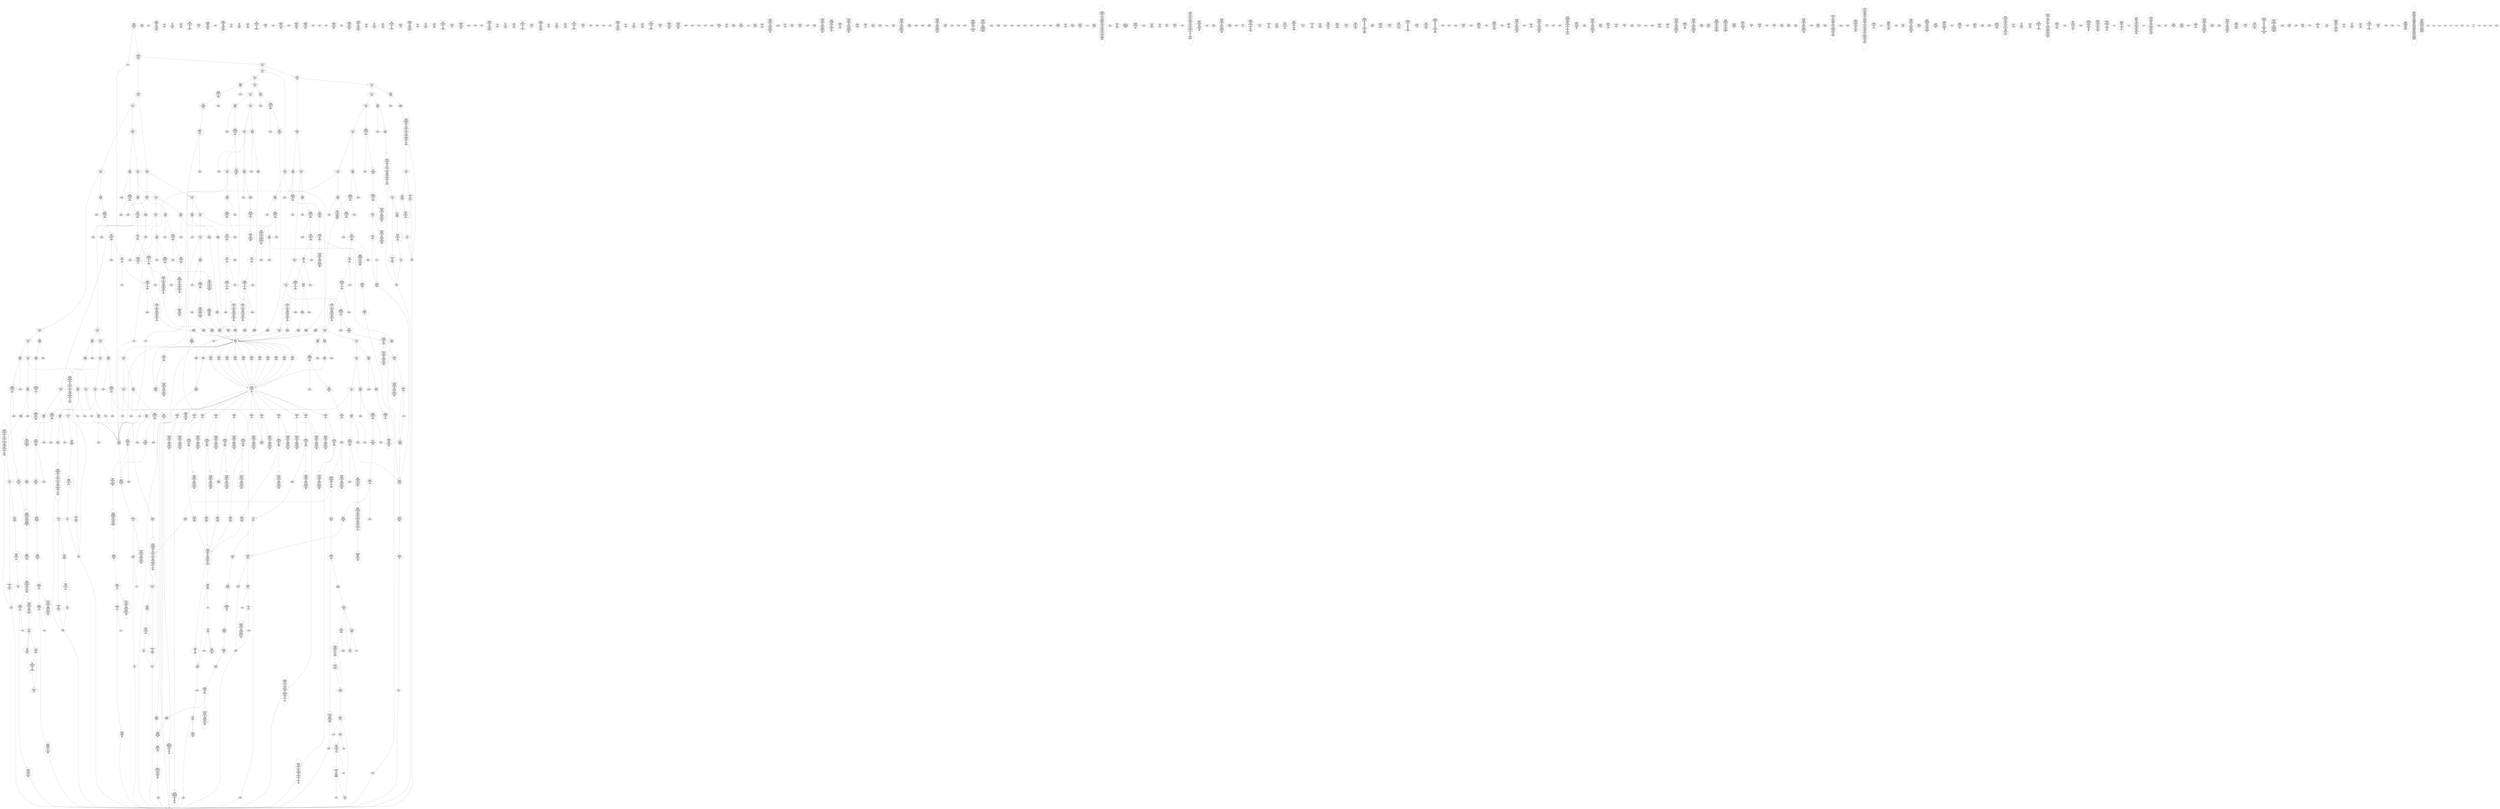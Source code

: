 /* Generated by GvGen v.1.0 (https://www.github.com/stricaud/gvgen) */

digraph G {
compound=true;
   node1 [label="[anywhere]"];
   node2 [label="# 0x0
PUSHX Data
PUSHX Data
MSTORE
PUSHX LogicData
CALLDATASIZE
LT
PUSHX Data
JUMPI
"];
   node3 [label="# 0xd
PUSHX Data
CALLDATALOAD
PUSHX BitData
SHR
PUSHX LogicData
GT
PUSHX Data
JUMPI
"];
   node4 [label="# 0x1e
PUSHX LogicData
GT
PUSHX Data
JUMPI
"];
   node5 [label="# 0x29
PUSHX LogicData
GT
PUSHX Data
JUMPI
"];
   node6 [label="# 0x34
PUSHX LogicData
EQ
PUSHX Data
JUMPI
"];
   node7 [label="# 0x3f
PUSHX LogicData
EQ
PUSHX Data
JUMPI
"];
   node8 [label="# 0x4a
PUSHX LogicData
EQ
PUSHX Data
JUMPI
"];
   node9 [label="# 0x55
PUSHX LogicData
EQ
PUSHX Data
JUMPI
"];
   node10 [label="# 0x60
PUSHX LogicData
EQ
PUSHX Data
JUMPI
"];
   node11 [label="# 0x6b
PUSHX LogicData
EQ
PUSHX Data
JUMPI
"];
   node12 [label="# 0x76
PUSHX Data
JUMP
"];
   node13 [label="# 0x7a
JUMPDEST
PUSHX LogicData
EQ
PUSHX Data
JUMPI
"];
   node14 [label="# 0x86
PUSHX LogicData
EQ
PUSHX Data
JUMPI
"];
   node15 [label="# 0x91
PUSHX LogicData
EQ
PUSHX Data
JUMPI
"];
   node16 [label="# 0x9c
PUSHX LogicData
EQ
PUSHX Data
JUMPI
"];
   node17 [label="# 0xa7
PUSHX LogicData
EQ
PUSHX Data
JUMPI
"];
   node18 [label="# 0xb2
PUSHX Data
JUMP
"];
   node19 [label="# 0xb6
JUMPDEST
PUSHX LogicData
GT
PUSHX Data
JUMPI
"];
   node20 [label="# 0xc2
PUSHX LogicData
EQ
PUSHX Data
JUMPI
"];
   node21 [label="# 0xcd
PUSHX LogicData
EQ
PUSHX Data
JUMPI
"];
   node22 [label="# 0xd8
PUSHX LogicData
EQ
PUSHX Data
JUMPI
"];
   node23 [label="# 0xe3
PUSHX LogicData
EQ
PUSHX Data
JUMPI
"];
   node24 [label="# 0xee
PUSHX LogicData
EQ
PUSHX Data
JUMPI
"];
   node25 [label="# 0xf9
PUSHX Data
JUMP
"];
   node26 [label="# 0xfd
JUMPDEST
PUSHX LogicData
EQ
PUSHX Data
JUMPI
"];
   node27 [label="# 0x109
PUSHX LogicData
EQ
PUSHX Data
JUMPI
"];
   node28 [label="# 0x114
PUSHX LogicData
EQ
PUSHX Data
JUMPI
"];
   node29 [label="# 0x11f
PUSHX LogicData
EQ
PUSHX Data
JUMPI
"];
   node30 [label="# 0x12a
PUSHX LogicData
EQ
PUSHX Data
JUMPI
"];
   node31 [label="# 0x135
PUSHX Data
JUMP
"];
   node32 [label="# 0x139
JUMPDEST
PUSHX LogicData
GT
PUSHX Data
JUMPI
"];
   node33 [label="# 0x145
PUSHX LogicData
GT
PUSHX Data
JUMPI
"];
   node34 [label="# 0x150
PUSHX LogicData
EQ
PUSHX Data
JUMPI
"];
   node35 [label="# 0x15b
PUSHX LogicData
EQ
PUSHX Data
JUMPI
"];
   node36 [label="# 0x166
PUSHX LogicData
EQ
PUSHX Data
JUMPI
"];
   node37 [label="# 0x171
PUSHX LogicData
EQ
PUSHX Data
JUMPI
"];
   node38 [label="# 0x17c
PUSHX LogicData
EQ
PUSHX Data
JUMPI
"];
   node39 [label="# 0x187
PUSHX Data
JUMP
"];
   node40 [label="# 0x18b
JUMPDEST
PUSHX LogicData
EQ
PUSHX Data
JUMPI
"];
   node41 [label="# 0x197
PUSHX LogicData
EQ
PUSHX Data
JUMPI
"];
   node42 [label="# 0x1a2
PUSHX LogicData
EQ
PUSHX Data
JUMPI
"];
   node43 [label="# 0x1ad
PUSHX LogicData
EQ
PUSHX Data
JUMPI
"];
   node44 [label="# 0x1b8
PUSHX LogicData
EQ
PUSHX Data
JUMPI
"];
   node45 [label="# 0x1c3
PUSHX Data
JUMP
"];
   node46 [label="# 0x1c7
JUMPDEST
PUSHX LogicData
GT
PUSHX Data
JUMPI
"];
   node47 [label="# 0x1d3
PUSHX LogicData
EQ
PUSHX Data
JUMPI
"];
   node48 [label="# 0x1de
PUSHX LogicData
EQ
PUSHX Data
JUMPI
"];
   node49 [label="# 0x1e9
PUSHX LogicData
EQ
PUSHX Data
JUMPI
"];
   node50 [label="# 0x1f4
PUSHX LogicData
EQ
PUSHX Data
JUMPI
"];
   node51 [label="# 0x1ff
PUSHX LogicData
EQ
PUSHX Data
JUMPI
"];
   node52 [label="# 0x20a
PUSHX Data
JUMP
"];
   node53 [label="# 0x20e
JUMPDEST
PUSHX LogicData
EQ
PUSHX Data
JUMPI
"];
   node54 [label="# 0x21a
PUSHX LogicData
EQ
PUSHX Data
JUMPI
"];
   node55 [label="# 0x225
PUSHX LogicData
EQ
PUSHX Data
JUMPI
"];
   node56 [label="# 0x230
PUSHX LogicData
EQ
PUSHX Data
JUMPI
"];
   node57 [label="# 0x23b
PUSHX LogicData
EQ
PUSHX Data
JUMPI
"];
   node58 [label="# 0x246
PUSHX Data
JUMP
"];
   node59 [label="# 0x24a
JUMPDEST
"];
   node60 [label="# 0x24b
JUMPDEST
PUSHX Data
PUSHX Data
CALLVALUE
PUSHX Data
JUMP
"];
   node61 [label="# 0x256
JUMPDEST
PUSHX Data
PUSHX Data
JUMP
"];
   node62 [label="# 0x261
JUMPDEST
STOP
"];
   node63 [label="# 0x264
JUMPDEST
CALLVALUE
ISZERO
PUSHX Data
JUMPI
"];
   node64 [label="# 0x26c
PUSHX Data
REVERT
"];
   node65 [label="# 0x270
JUMPDEST
PUSHX Data
PUSHX ArithData
CALLDATASIZE
SUB
PUSHX LogicData
LT
ISZERO
PUSHX Data
JUMPI
"];
   node66 [label="# 0x283
PUSHX Data
REVERT
"];
   node67 [label="# 0x287
JUMPDEST
ADD
CALLDATALOAD
PUSHX BitData
NOT
AND
PUSHX ArithData
ADD
PUSHX Data
JUMP
"];
   node68 [label="# 0x2bc
JUMPDEST
PUSHX MemData
MLOAD
ISZERO
ISZERO
MSTORE
PUSHX ArithData
ADD
PUSHX MemData
MLOAD
SUB
RETURN
"];
   node69 [label="# 0x2d4
JUMPDEST
CALLVALUE
ISZERO
PUSHX Data
JUMPI
"];
   node70 [label="# 0x2dc
PUSHX Data
REVERT
"];
   node71 [label="# 0x2e0
JUMPDEST
PUSHX Data
PUSHX Data
JUMP
"];
   node72 [label="# 0x2e9
JUMPDEST
PUSHX MemData
MLOAD
PUSHX ArithData
ADD
SUB
MSTORE
MLOAD
MSTORE
PUSHX ArithData
ADD
MLOAD
PUSHX ArithData
ADD
PUSHX Data
"];
   node73 [label="# 0x30e
JUMPDEST
LT
ISZERO
PUSHX Data
JUMPI
"];
   node74 [label="# 0x317
ADD
MLOAD
ADD
MSTORE
PUSHX ArithData
ADD
PUSHX Data
JUMP
"];
   node75 [label="# 0x329
JUMPDEST
ADD
PUSHX BitData
AND
ISZERO
PUSHX Data
JUMPI
"];
   node76 [label="# 0x33d
SUB
MLOAD
PUSHX ArithData
PUSHX ArithData
SUB
PUSHX ArithData
EXP
SUB
NOT
AND
MSTORE
PUSHX ArithData
ADD
"];
   node77 [label="# 0x356
JUMPDEST
PUSHX MemData
MLOAD
SUB
RETURN
"];
   node78 [label="# 0x364
JUMPDEST
CALLVALUE
ISZERO
PUSHX Data
JUMPI
"];
   node79 [label="# 0x36c
PUSHX Data
REVERT
"];
   node80 [label="# 0x370
JUMPDEST
PUSHX Data
PUSHX ArithData
CALLDATASIZE
SUB
PUSHX LogicData
LT
ISZERO
PUSHX Data
JUMPI
"];
   node81 [label="# 0x383
PUSHX Data
REVERT
"];
   node82 [label="# 0x387
JUMPDEST
ADD
CALLDATALOAD
PUSHX ArithData
ADD
PUSHX Data
JUMP
"];
   node83 [label="# 0x39d
JUMPDEST
PUSHX MemData
MLOAD
PUSHX BitData
AND
MSTORE
PUSHX ArithData
ADD
PUSHX MemData
MLOAD
SUB
RETURN
"];
   node84 [label="# 0x3c9
JUMPDEST
CALLVALUE
ISZERO
PUSHX Data
JUMPI
"];
   node85 [label="# 0x3d1
PUSHX Data
REVERT
"];
   node86 [label="# 0x3d5
JUMPDEST
PUSHX Data
PUSHX ArithData
CALLDATASIZE
SUB
PUSHX LogicData
LT
ISZERO
PUSHX Data
JUMPI
"];
   node87 [label="# 0x3e8
PUSHX Data
REVERT
"];
   node88 [label="# 0x3ec
JUMPDEST
ADD
CALLDATALOAD
PUSHX BitData
AND
PUSHX ArithData
ADD
CALLDATALOAD
PUSHX ArithData
ADD
PUSHX Data
JUMP
"];
   node89 [label="# 0x422
JUMPDEST
STOP
"];
   node90 [label="# 0x424
JUMPDEST
CALLVALUE
ISZERO
PUSHX Data
JUMPI
"];
   node91 [label="# 0x42c
PUSHX Data
REVERT
"];
   node92 [label="# 0x430
JUMPDEST
PUSHX Data
PUSHX Data
JUMP
"];
   node93 [label="# 0x439
JUMPDEST
PUSHX MemData
MLOAD
PUSHX ArithData
ADD
SUB
MSTORE
MLOAD
MSTORE
PUSHX ArithData
ADD
MLOAD
PUSHX ArithData
ADD
PUSHX Data
"];
   node94 [label="# 0x45e
JUMPDEST
LT
ISZERO
PUSHX Data
JUMPI
"];
   node95 [label="# 0x467
ADD
MLOAD
ADD
MSTORE
PUSHX ArithData
ADD
PUSHX Data
JUMP
"];
   node96 [label="# 0x479
JUMPDEST
ADD
PUSHX BitData
AND
ISZERO
PUSHX Data
JUMPI
"];
   node97 [label="# 0x48d
SUB
MLOAD
PUSHX ArithData
PUSHX ArithData
SUB
PUSHX ArithData
EXP
SUB
NOT
AND
MSTORE
PUSHX ArithData
ADD
"];
   node98 [label="# 0x4a6
JUMPDEST
PUSHX MemData
MLOAD
SUB
RETURN
"];
   node99 [label="# 0x4b4
JUMPDEST
CALLVALUE
ISZERO
PUSHX Data
JUMPI
"];
   node100 [label="# 0x4bc
PUSHX Data
REVERT
"];
   node101 [label="# 0x4c0
JUMPDEST
PUSHX Data
PUSHX Data
JUMP
"];
   node102 [label="# 0x4c9
JUMPDEST
STOP
"];
   node103 [label="# 0x4cb
JUMPDEST
CALLVALUE
ISZERO
PUSHX Data
JUMPI
"];
   node104 [label="# 0x4d3
PUSHX Data
REVERT
"];
   node105 [label="# 0x4d7
JUMPDEST
PUSHX Data
PUSHX Data
JUMP
"];
   node106 [label="# 0x4e0
JUMPDEST
PUSHX MemData
MLOAD
MSTORE
PUSHX ArithData
ADD
PUSHX MemData
MLOAD
SUB
RETURN
"];
   node107 [label="# 0x4f6
JUMPDEST
CALLVALUE
ISZERO
PUSHX Data
JUMPI
"];
   node108 [label="# 0x4fe
PUSHX Data
REVERT
"];
   node109 [label="# 0x502
JUMPDEST
PUSHX Data
PUSHX ArithData
CALLDATASIZE
SUB
PUSHX LogicData
LT
ISZERO
PUSHX Data
JUMPI
"];
   node110 [label="# 0x515
PUSHX Data
REVERT
"];
   node111 [label="# 0x519
JUMPDEST
ADD
CALLDATALOAD
PUSHX BitData
AND
PUSHX ArithData
ADD
CALLDATALOAD
PUSHX BitData
AND
PUSHX ArithData
ADD
CALLDATALOAD
PUSHX ArithData
ADD
PUSHX Data
JUMP
"];
   node112 [label="# 0x56f
JUMPDEST
STOP
"];
   node113 [label="# 0x571
JUMPDEST
CALLVALUE
ISZERO
PUSHX Data
JUMPI
"];
   node114 [label="# 0x579
PUSHX Data
REVERT
"];
   node115 [label="# 0x57d
JUMPDEST
PUSHX Data
PUSHX ArithData
CALLDATASIZE
SUB
PUSHX LogicData
LT
ISZERO
PUSHX Data
JUMPI
"];
   node116 [label="# 0x590
PUSHX Data
REVERT
"];
   node117 [label="# 0x594
JUMPDEST
ADD
CALLDATALOAD
PUSHX ArithData
ADD
PUSHX Data
JUMP
"];
   node118 [label="# 0x5aa
JUMPDEST
PUSHX MemData
MLOAD
MSTORE
PUSHX ArithData
ADD
PUSHX MemData
MLOAD
SUB
RETURN
"];
   node119 [label="# 0x5c0
JUMPDEST
CALLVALUE
ISZERO
PUSHX Data
JUMPI
"];
   node120 [label="# 0x5c8
PUSHX Data
REVERT
"];
   node121 [label="# 0x5cc
JUMPDEST
PUSHX Data
PUSHX ArithData
CALLDATASIZE
SUB
PUSHX LogicData
LT
ISZERO
PUSHX Data
JUMPI
"];
   node122 [label="# 0x5df
PUSHX Data
REVERT
"];
   node123 [label="# 0x5e3
JUMPDEST
ADD
CALLDATALOAD
PUSHX BitData
AND
PUSHX ArithData
ADD
CALLDATALOAD
PUSHX ArithData
ADD
PUSHX Data
JUMP
"];
   node124 [label="# 0x619
JUMPDEST
PUSHX MemData
MLOAD
MSTORE
PUSHX ArithData
ADD
PUSHX MemData
MLOAD
SUB
RETURN
"];
   node125 [label="# 0x62f
JUMPDEST
CALLVALUE
ISZERO
PUSHX Data
JUMPI
"];
   node126 [label="# 0x637
PUSHX Data
REVERT
"];
   node127 [label="# 0x63b
JUMPDEST
PUSHX Data
PUSHX ArithData
CALLDATASIZE
SUB
PUSHX LogicData
LT
ISZERO
PUSHX Data
JUMPI
"];
   node128 [label="# 0x64e
PUSHX Data
REVERT
"];
   node129 [label="# 0x652
JUMPDEST
ADD
CALLDATALOAD
PUSHX ArithData
ADD
PUSHX LogicData
GT
ISZERO
PUSHX Data
JUMPI
"];
   node130 [label="# 0x66b
PUSHX Data
REVERT
"];
   node131 [label="# 0x66f
JUMPDEST
ADD
PUSHX ArithData
ADD
GT
ISZERO
PUSHX Data
JUMPI
"];
   node132 [label="# 0x67d
PUSHX Data
REVERT
"];
   node133 [label="# 0x681
JUMPDEST
CALLDATALOAD
PUSHX ArithData
ADD
PUSHX ArithData
MUL
ADD
GT
PUSHX LogicData
GT
OR
ISZERO
PUSHX Data
JUMPI
"];
   node134 [label="# 0x69f
PUSHX Data
REVERT
"];
   node135 [label="# 0x6a3
JUMPDEST
PUSHX ArithData
ADD
PUSHX ArithData
DIV
MUL
PUSHX ArithData
ADD
PUSHX MemData
MLOAD
ADD
PUSHX Data
MSTORE
MSTORE
PUSHX ArithData
ADD
CALLDATACOPY
PUSHX Data
ADD
MSTORE
PUSHX BitData
NOT
PUSHX ArithData
ADD
AND
ADD
PUSHX Data
JUMP
"];
   node136 [label="# 0x6f5
JUMPDEST
STOP
"];
   node137 [label="# 0x6f7
JUMPDEST
CALLVALUE
ISZERO
PUSHX Data
JUMPI
"];
   node138 [label="# 0x6ff
PUSHX Data
REVERT
"];
   node139 [label="# 0x703
JUMPDEST
PUSHX Data
PUSHX Data
JUMP
"];
   node140 [label="# 0x70c
JUMPDEST
PUSHX MemData
MLOAD
MSTORE
PUSHX ArithData
ADD
PUSHX MemData
MLOAD
SUB
RETURN
"];
   node141 [label="# 0x722
JUMPDEST
CALLVALUE
ISZERO
PUSHX Data
JUMPI
"];
   node142 [label="# 0x72a
PUSHX Data
REVERT
"];
   node143 [label="# 0x72e
JUMPDEST
PUSHX Data
PUSHX Data
JUMP
"];
   node144 [label="# 0x737
JUMPDEST
STOP
"];
   node145 [label="# 0x739
JUMPDEST
CALLVALUE
ISZERO
PUSHX Data
JUMPI
"];
   node146 [label="# 0x741
PUSHX Data
REVERT
"];
   node147 [label="# 0x745
JUMPDEST
PUSHX Data
PUSHX ArithData
CALLDATASIZE
SUB
PUSHX LogicData
LT
ISZERO
PUSHX Data
JUMPI
"];
   node148 [label="# 0x758
PUSHX Data
REVERT
"];
   node149 [label="# 0x75c
JUMPDEST
ADD
CALLDATALOAD
PUSHX BitData
AND
PUSHX ArithData
ADD
CALLDATALOAD
PUSHX BitData
AND
PUSHX ArithData
ADD
CALLDATALOAD
PUSHX ArithData
ADD
PUSHX Data
JUMP
"];
   node150 [label="# 0x7b2
JUMPDEST
STOP
"];
   node151 [label="# 0x7b4
JUMPDEST
CALLVALUE
ISZERO
PUSHX Data
JUMPI
"];
   node152 [label="# 0x7bc
PUSHX Data
REVERT
"];
   node153 [label="# 0x7c0
JUMPDEST
PUSHX Data
PUSHX ArithData
CALLDATASIZE
SUB
PUSHX LogicData
LT
ISZERO
PUSHX Data
JUMPI
"];
   node154 [label="# 0x7d3
PUSHX Data
REVERT
"];
   node155 [label="# 0x7d7
JUMPDEST
ADD
CALLDATALOAD
PUSHX ArithData
ADD
PUSHX Data
JUMP
"];
   node156 [label="# 0x7ed
JUMPDEST
PUSHX MemData
MLOAD
MSTORE
PUSHX ArithData
ADD
PUSHX MemData
MLOAD
SUB
RETURN
"];
   node157 [label="# 0x803
JUMPDEST
CALLVALUE
ISZERO
PUSHX Data
JUMPI
"];
   node158 [label="# 0x80b
PUSHX Data
REVERT
"];
   node159 [label="# 0x80f
JUMPDEST
PUSHX Data
PUSHX ArithData
CALLDATASIZE
SUB
PUSHX LogicData
LT
ISZERO
PUSHX Data
JUMPI
"];
   node160 [label="# 0x822
PUSHX Data
REVERT
"];
   node161 [label="# 0x826
JUMPDEST
ADD
CALLDATALOAD
PUSHX ArithData
ADD
PUSHX LogicData
GT
ISZERO
PUSHX Data
JUMPI
"];
   node162 [label="# 0x83f
PUSHX Data
REVERT
"];
   node163 [label="# 0x843
JUMPDEST
ADD
PUSHX ArithData
ADD
GT
ISZERO
PUSHX Data
JUMPI
"];
   node164 [label="# 0x851
PUSHX Data
REVERT
"];
   node165 [label="# 0x855
JUMPDEST
CALLDATALOAD
PUSHX ArithData
ADD
PUSHX ArithData
MUL
ADD
GT
PUSHX LogicData
GT
OR
ISZERO
PUSHX Data
JUMPI
"];
   node166 [label="# 0x873
PUSHX Data
REVERT
"];
   node167 [label="# 0x877
JUMPDEST
PUSHX ArithData
ADD
PUSHX ArithData
DIV
MUL
PUSHX ArithData
ADD
PUSHX MemData
MLOAD
ADD
PUSHX Data
MSTORE
MSTORE
PUSHX ArithData
ADD
CALLDATACOPY
PUSHX Data
ADD
MSTORE
PUSHX BitData
NOT
PUSHX ArithData
ADD
AND
ADD
PUSHX Data
JUMP
"];
   node168 [label="# 0x8c9
JUMPDEST
STOP
"];
   node169 [label="# 0x8cb
JUMPDEST
CALLVALUE
ISZERO
PUSHX Data
JUMPI
"];
   node170 [label="# 0x8d3
PUSHX Data
REVERT
"];
   node171 [label="# 0x8d7
JUMPDEST
PUSHX Data
PUSHX Data
JUMP
"];
   node172 [label="# 0x8e0
JUMPDEST
PUSHX MemData
MLOAD
PUSHX BitData
AND
MSTORE
PUSHX ArithData
ADD
PUSHX MemData
MLOAD
SUB
RETURN
"];
   node173 [label="# 0x90c
JUMPDEST
CALLVALUE
ISZERO
PUSHX Data
JUMPI
"];
   node174 [label="# 0x914
PUSHX Data
REVERT
"];
   node175 [label="# 0x918
JUMPDEST
PUSHX Data
PUSHX ArithData
CALLDATASIZE
SUB
PUSHX LogicData
LT
ISZERO
PUSHX Data
JUMPI
"];
   node176 [label="# 0x92b
PUSHX Data
REVERT
"];
   node177 [label="# 0x92f
JUMPDEST
ADD
CALLDATALOAD
PUSHX ArithData
ADD
PUSHX Data
JUMP
"];
   node178 [label="# 0x945
JUMPDEST
PUSHX MemData
MLOAD
PUSHX BitData
AND
MSTORE
PUSHX ArithData
ADD
PUSHX MemData
MLOAD
SUB
RETURN
"];
   node179 [label="# 0x971
JUMPDEST
CALLVALUE
ISZERO
PUSHX Data
JUMPI
"];
   node180 [label="# 0x979
PUSHX Data
REVERT
"];
   node181 [label="# 0x97d
JUMPDEST
PUSHX Data
PUSHX Data
JUMP
"];
   node182 [label="# 0x986
JUMPDEST
PUSHX MemData
MLOAD
PUSHX ArithData
ADD
SUB
MSTORE
MLOAD
MSTORE
PUSHX ArithData
ADD
MLOAD
PUSHX ArithData
ADD
PUSHX Data
"];
   node183 [label="# 0x9ab
JUMPDEST
LT
ISZERO
PUSHX Data
JUMPI
"];
   node184 [label="# 0x9b4
ADD
MLOAD
ADD
MSTORE
PUSHX ArithData
ADD
PUSHX Data
JUMP
"];
   node185 [label="# 0x9c6
JUMPDEST
ADD
PUSHX BitData
AND
ISZERO
PUSHX Data
JUMPI
"];
   node186 [label="# 0x9da
SUB
MLOAD
PUSHX ArithData
PUSHX ArithData
SUB
PUSHX ArithData
EXP
SUB
NOT
AND
MSTORE
PUSHX ArithData
ADD
"];
   node187 [label="# 0x9f3
JUMPDEST
PUSHX MemData
MLOAD
SUB
RETURN
"];
   node188 [label="# 0xa01
JUMPDEST
CALLVALUE
ISZERO
PUSHX Data
JUMPI
"];
   node189 [label="# 0xa09
PUSHX Data
REVERT
"];
   node190 [label="# 0xa0d
JUMPDEST
PUSHX Data
PUSHX Data
JUMP
"];
   node191 [label="# 0xa16
JUMPDEST
PUSHX MemData
MLOAD
PUSHX ArithData
ADD
SUB
MSTORE
MLOAD
MSTORE
PUSHX ArithData
ADD
MLOAD
PUSHX ArithData
ADD
PUSHX Data
"];
   node192 [label="# 0xa3b
JUMPDEST
LT
ISZERO
PUSHX Data
JUMPI
"];
   node193 [label="# 0xa44
ADD
MLOAD
ADD
MSTORE
PUSHX ArithData
ADD
PUSHX Data
JUMP
"];
   node194 [label="# 0xa56
JUMPDEST
ADD
PUSHX BitData
AND
ISZERO
PUSHX Data
JUMPI
"];
   node195 [label="# 0xa6a
SUB
MLOAD
PUSHX ArithData
PUSHX ArithData
SUB
PUSHX ArithData
EXP
SUB
NOT
AND
MSTORE
PUSHX ArithData
ADD
"];
   node196 [label="# 0xa83
JUMPDEST
PUSHX MemData
MLOAD
SUB
RETURN
"];
   node197 [label="# 0xa91
JUMPDEST
CALLVALUE
ISZERO
PUSHX Data
JUMPI
"];
   node198 [label="# 0xa99
PUSHX Data
REVERT
"];
   node199 [label="# 0xa9d
JUMPDEST
PUSHX Data
PUSHX ArithData
CALLDATASIZE
SUB
PUSHX LogicData
LT
ISZERO
PUSHX Data
JUMPI
"];
   node200 [label="# 0xab0
PUSHX Data
REVERT
"];
   node201 [label="# 0xab4
JUMPDEST
ADD
CALLDATALOAD
PUSHX BitData
AND
PUSHX ArithData
ADD
PUSHX Data
JUMP
"];
   node202 [label="# 0xae0
JUMPDEST
PUSHX MemData
MLOAD
MSTORE
PUSHX ArithData
ADD
PUSHX MemData
MLOAD
SUB
RETURN
"];
   node203 [label="# 0xaf6
JUMPDEST
CALLVALUE
ISZERO
PUSHX Data
JUMPI
"];
   node204 [label="# 0xafe
PUSHX Data
REVERT
"];
   node205 [label="# 0xb02
JUMPDEST
PUSHX Data
PUSHX ArithData
CALLDATASIZE
SUB
PUSHX LogicData
LT
ISZERO
PUSHX Data
JUMPI
"];
   node206 [label="# 0xb15
PUSHX Data
REVERT
"];
   node207 [label="# 0xb19
JUMPDEST
ADD
CALLDATALOAD
PUSHX ArithData
ADD
PUSHX LogicData
GT
ISZERO
PUSHX Data
JUMPI
"];
   node208 [label="# 0xb32
PUSHX Data
REVERT
"];
   node209 [label="# 0xb36
JUMPDEST
ADD
PUSHX ArithData
ADD
GT
ISZERO
PUSHX Data
JUMPI
"];
   node210 [label="# 0xb44
PUSHX Data
REVERT
"];
   node211 [label="# 0xb48
JUMPDEST
CALLDATALOAD
PUSHX ArithData
ADD
PUSHX ArithData
MUL
ADD
GT
PUSHX LogicData
GT
OR
ISZERO
PUSHX Data
JUMPI
"];
   node212 [label="# 0xb66
PUSHX Data
REVERT
"];
   node213 [label="# 0xb6a
JUMPDEST
PUSHX ArithData
ADD
PUSHX ArithData
DIV
MUL
PUSHX ArithData
ADD
PUSHX MemData
MLOAD
ADD
PUSHX Data
MSTORE
MSTORE
PUSHX ArithData
ADD
CALLDATACOPY
PUSHX Data
ADD
MSTORE
PUSHX BitData
NOT
PUSHX ArithData
ADD
AND
ADD
PUSHX Data
JUMP
"];
   node214 [label="# 0xbbc
JUMPDEST
STOP
"];
   node215 [label="# 0xbbe
JUMPDEST
CALLVALUE
ISZERO
PUSHX Data
JUMPI
"];
   node216 [label="# 0xbc6
PUSHX Data
REVERT
"];
   node217 [label="# 0xbca
JUMPDEST
PUSHX Data
PUSHX Data
JUMP
"];
   node218 [label="# 0xbd3
JUMPDEST
STOP
"];
   node219 [label="# 0xbd5
JUMPDEST
PUSHX Data
PUSHX ArithData
CALLDATASIZE
SUB
PUSHX LogicData
LT
ISZERO
PUSHX Data
JUMPI
"];
   node220 [label="# 0xbe7
PUSHX Data
REVERT
"];
   node221 [label="# 0xbeb
JUMPDEST
ADD
CALLDATALOAD
PUSHX ArithData
ADD
PUSHX Data
JUMP
"];
   node222 [label="# 0xc01
JUMPDEST
STOP
"];
   node223 [label="# 0xc03
JUMPDEST
CALLVALUE
ISZERO
PUSHX Data
JUMPI
"];
   node224 [label="# 0xc0b
PUSHX Data
REVERT
"];
   node225 [label="# 0xc0f
JUMPDEST
PUSHX Data
PUSHX Data
JUMP
"];
   node226 [label="# 0xc18
JUMPDEST
PUSHX MemData
MLOAD
PUSHX BitData
AND
MSTORE
PUSHX ArithData
ADD
PUSHX MemData
MLOAD
SUB
RETURN
"];
   node227 [label="# 0xc44
JUMPDEST
CALLVALUE
ISZERO
PUSHX Data
JUMPI
"];
   node228 [label="# 0xc4c
PUSHX Data
REVERT
"];
   node229 [label="# 0xc50
JUMPDEST
PUSHX Data
PUSHX Data
JUMP
"];
   node230 [label="# 0xc59
JUMPDEST
PUSHX MemData
MLOAD
PUSHX ArithData
ADD
SUB
MSTORE
MLOAD
MSTORE
PUSHX ArithData
ADD
MLOAD
PUSHX ArithData
ADD
PUSHX Data
"];
   node231 [label="# 0xc7e
JUMPDEST
LT
ISZERO
PUSHX Data
JUMPI
"];
   node232 [label="# 0xc87
ADD
MLOAD
ADD
MSTORE
PUSHX ArithData
ADD
PUSHX Data
JUMP
"];
   node233 [label="# 0xc99
JUMPDEST
ADD
PUSHX BitData
AND
ISZERO
PUSHX Data
JUMPI
"];
   node234 [label="# 0xcad
SUB
MLOAD
PUSHX ArithData
PUSHX ArithData
SUB
PUSHX ArithData
EXP
SUB
NOT
AND
MSTORE
PUSHX ArithData
ADD
"];
   node235 [label="# 0xcc6
JUMPDEST
PUSHX MemData
MLOAD
SUB
RETURN
"];
   node236 [label="# 0xcd4
JUMPDEST
CALLVALUE
ISZERO
PUSHX Data
JUMPI
"];
   node237 [label="# 0xcdc
PUSHX Data
REVERT
"];
   node238 [label="# 0xce0
JUMPDEST
PUSHX Data
PUSHX Data
JUMP
"];
   node239 [label="# 0xce9
JUMPDEST
PUSHX MemData
MLOAD
PUSHX ArithData
ADD
SUB
MSTORE
MLOAD
MSTORE
PUSHX ArithData
ADD
MLOAD
PUSHX ArithData
ADD
PUSHX Data
"];
   node240 [label="# 0xd0e
JUMPDEST
LT
ISZERO
PUSHX Data
JUMPI
"];
   node241 [label="# 0xd17
ADD
MLOAD
ADD
MSTORE
PUSHX ArithData
ADD
PUSHX Data
JUMP
"];
   node242 [label="# 0xd29
JUMPDEST
ADD
PUSHX BitData
AND
ISZERO
PUSHX Data
JUMPI
"];
   node243 [label="# 0xd3d
SUB
MLOAD
PUSHX ArithData
PUSHX ArithData
SUB
PUSHX ArithData
EXP
SUB
NOT
AND
MSTORE
PUSHX ArithData
ADD
"];
   node244 [label="# 0xd56
JUMPDEST
PUSHX MemData
MLOAD
SUB
RETURN
"];
   node245 [label="# 0xd64
JUMPDEST
PUSHX Data
PUSHX ArithData
CALLDATASIZE
SUB
PUSHX LogicData
LT
ISZERO
PUSHX Data
JUMPI
"];
   node246 [label="# 0xd76
PUSHX Data
REVERT
"];
   node247 [label="# 0xd7a
JUMPDEST
ADD
CALLDATALOAD
PUSHX ArithData
ADD
PUSHX Data
JUMP
"];
   node248 [label="# 0xd90
JUMPDEST
STOP
"];
   node249 [label="# 0xd92
JUMPDEST
CALLVALUE
ISZERO
PUSHX Data
JUMPI
"];
   node250 [label="# 0xd9a
PUSHX Data
REVERT
"];
   node251 [label="# 0xd9e
JUMPDEST
PUSHX Data
PUSHX ArithData
CALLDATASIZE
SUB
PUSHX LogicData
LT
ISZERO
PUSHX Data
JUMPI
"];
   node252 [label="# 0xdb1
PUSHX Data
REVERT
"];
   node253 [label="# 0xdb5
JUMPDEST
ADD
CALLDATALOAD
PUSHX BitData
AND
PUSHX ArithData
ADD
CALLDATALOAD
ISZERO
ISZERO
PUSHX ArithData
ADD
PUSHX Data
JUMP
"];
   node254 [label="# 0xded
JUMPDEST
STOP
"];
   node255 [label="# 0xdef
JUMPDEST
CALLVALUE
ISZERO
PUSHX Data
JUMPI
"];
   node256 [label="# 0xdf7
PUSHX Data
REVERT
"];
   node257 [label="# 0xdfb
JUMPDEST
PUSHX Data
PUSHX ArithData
CALLDATASIZE
SUB
PUSHX LogicData
LT
ISZERO
PUSHX Data
JUMPI
"];
   node258 [label="# 0xe0e
PUSHX Data
REVERT
"];
   node259 [label="# 0xe12
JUMPDEST
ADD
CALLDATALOAD
PUSHX ArithData
ADD
PUSHX LogicData
GT
ISZERO
PUSHX Data
JUMPI
"];
   node260 [label="# 0xe2b
PUSHX Data
REVERT
"];
   node261 [label="# 0xe2f
JUMPDEST
ADD
PUSHX ArithData
ADD
GT
ISZERO
PUSHX Data
JUMPI
"];
   node262 [label="# 0xe3d
PUSHX Data
REVERT
"];
   node263 [label="# 0xe41
JUMPDEST
CALLDATALOAD
PUSHX ArithData
ADD
PUSHX ArithData
MUL
ADD
GT
PUSHX LogicData
GT
OR
ISZERO
PUSHX Data
JUMPI
"];
   node264 [label="# 0xe5f
PUSHX Data
REVERT
"];
   node265 [label="# 0xe63
JUMPDEST
PUSHX ArithData
ADD
PUSHX ArithData
DIV
MUL
PUSHX ArithData
ADD
PUSHX MemData
MLOAD
ADD
PUSHX Data
MSTORE
MSTORE
PUSHX ArithData
ADD
CALLDATACOPY
PUSHX Data
ADD
MSTORE
PUSHX BitData
NOT
PUSHX ArithData
ADD
AND
ADD
PUSHX Data
JUMP
"];
   node266 [label="# 0xeb5
JUMPDEST
STOP
"];
   node267 [label="# 0xeb7
JUMPDEST
CALLVALUE
ISZERO
PUSHX Data
JUMPI
"];
   node268 [label="# 0xebf
PUSHX Data
REVERT
"];
   node269 [label="# 0xec3
JUMPDEST
PUSHX Data
PUSHX ArithData
CALLDATASIZE
SUB
PUSHX LogicData
LT
ISZERO
PUSHX Data
JUMPI
"];
   node270 [label="# 0xed6
PUSHX Data
REVERT
"];
   node271 [label="# 0xeda
JUMPDEST
ADD
CALLDATALOAD
PUSHX BitData
AND
PUSHX ArithData
ADD
CALLDATALOAD
PUSHX BitData
AND
PUSHX ArithData
ADD
CALLDATALOAD
PUSHX ArithData
ADD
CALLDATALOAD
PUSHX ArithData
ADD
PUSHX LogicData
GT
ISZERO
PUSHX Data
JUMPI
"];
   node272 [label="# 0xf3d
PUSHX Data
REVERT
"];
   node273 [label="# 0xf41
JUMPDEST
ADD
PUSHX ArithData
ADD
GT
ISZERO
PUSHX Data
JUMPI
"];
   node274 [label="# 0xf4f
PUSHX Data
REVERT
"];
   node275 [label="# 0xf53
JUMPDEST
CALLDATALOAD
PUSHX ArithData
ADD
PUSHX ArithData
MUL
ADD
GT
PUSHX LogicData
GT
OR
ISZERO
PUSHX Data
JUMPI
"];
   node276 [label="# 0xf71
PUSHX Data
REVERT
"];
   node277 [label="# 0xf75
JUMPDEST
PUSHX ArithData
ADD
PUSHX ArithData
DIV
MUL
PUSHX ArithData
ADD
PUSHX MemData
MLOAD
ADD
PUSHX Data
MSTORE
MSTORE
PUSHX ArithData
ADD
CALLDATACOPY
PUSHX Data
ADD
MSTORE
PUSHX BitData
NOT
PUSHX ArithData
ADD
AND
ADD
PUSHX Data
JUMP
"];
   node278 [label="# 0xfc7
JUMPDEST
STOP
"];
   node279 [label="# 0xfc9
JUMPDEST
CALLVALUE
ISZERO
PUSHX Data
JUMPI
"];
   node280 [label="# 0xfd1
PUSHX Data
REVERT
"];
   node281 [label="# 0xfd5
JUMPDEST
PUSHX Data
PUSHX ArithData
CALLDATASIZE
SUB
PUSHX LogicData
LT
ISZERO
PUSHX Data
JUMPI
"];
   node282 [label="# 0xfe8
PUSHX Data
REVERT
"];
   node283 [label="# 0xfec
JUMPDEST
ADD
CALLDATALOAD
PUSHX ArithData
ADD
PUSHX Data
JUMP
"];
   node284 [label="# 0x1002
JUMPDEST
PUSHX MemData
MLOAD
PUSHX ArithData
ADD
SUB
MSTORE
MLOAD
MSTORE
PUSHX ArithData
ADD
MLOAD
PUSHX ArithData
ADD
PUSHX Data
"];
   node285 [label="# 0x1027
JUMPDEST
LT
ISZERO
PUSHX Data
JUMPI
"];
   node286 [label="# 0x1030
ADD
MLOAD
ADD
MSTORE
PUSHX ArithData
ADD
PUSHX Data
JUMP
"];
   node287 [label="# 0x1042
JUMPDEST
ADD
PUSHX BitData
AND
ISZERO
PUSHX Data
JUMPI
"];
   node288 [label="# 0x1056
SUB
MLOAD
PUSHX ArithData
PUSHX ArithData
SUB
PUSHX ArithData
EXP
SUB
NOT
AND
MSTORE
PUSHX ArithData
ADD
"];
   node289 [label="# 0x106f
JUMPDEST
PUSHX MemData
MLOAD
SUB
RETURN
"];
   node290 [label="# 0x107d
JUMPDEST
CALLVALUE
ISZERO
PUSHX Data
JUMPI
"];
   node291 [label="# 0x1085
PUSHX Data
REVERT
"];
   node292 [label="# 0x1089
JUMPDEST
PUSHX Data
PUSHX Data
JUMP
"];
   node293 [label="# 0x1092
JUMPDEST
PUSHX MemData
MLOAD
ISZERO
ISZERO
MSTORE
PUSHX ArithData
ADD
PUSHX MemData
MLOAD
SUB
RETURN
"];
   node294 [label="# 0x10aa
JUMPDEST
CALLVALUE
ISZERO
PUSHX Data
JUMPI
"];
   node295 [label="# 0x10b2
PUSHX Data
REVERT
"];
   node296 [label="# 0x10b6
JUMPDEST
PUSHX Data
PUSHX ArithData
CALLDATASIZE
SUB
PUSHX LogicData
LT
ISZERO
PUSHX Data
JUMPI
"];
   node297 [label="# 0x10c9
PUSHX Data
REVERT
"];
   node298 [label="# 0x10cd
JUMPDEST
ADD
CALLDATALOAD
PUSHX ArithData
ADD
PUSHX Data
JUMP
"];
   node299 [label="# 0x10e3
JUMPDEST
PUSHX MemData
MLOAD
MSTORE
PUSHX ArithData
ADD
PUSHX MemData
MLOAD
SUB
RETURN
"];
   node300 [label="# 0x10f9
JUMPDEST
CALLVALUE
ISZERO
PUSHX Data
JUMPI
"];
   node301 [label="# 0x1101
PUSHX Data
REVERT
"];
   node302 [label="# 0x1105
JUMPDEST
PUSHX Data
PUSHX ArithData
CALLDATASIZE
SUB
PUSHX LogicData
LT
ISZERO
PUSHX Data
JUMPI
"];
   node303 [label="# 0x1118
PUSHX Data
REVERT
"];
   node304 [label="# 0x111c
JUMPDEST
ADD
CALLDATALOAD
PUSHX BitData
AND
PUSHX ArithData
ADD
CALLDATALOAD
PUSHX BitData
AND
PUSHX ArithData
ADD
PUSHX Data
JUMP
"];
   node305 [label="# 0x1168
JUMPDEST
PUSHX MemData
MLOAD
ISZERO
ISZERO
MSTORE
PUSHX ArithData
ADD
PUSHX MemData
MLOAD
SUB
RETURN
"];
   node306 [label="# 0x1180
JUMPDEST
CALLVALUE
ISZERO
PUSHX Data
JUMPI
"];
   node307 [label="# 0x1188
PUSHX Data
REVERT
"];
   node308 [label="# 0x118c
JUMPDEST
PUSHX Data
PUSHX ArithData
CALLDATASIZE
SUB
PUSHX LogicData
LT
ISZERO
PUSHX Data
JUMPI
"];
   node309 [label="# 0x119f
PUSHX Data
REVERT
"];
   node310 [label="# 0x11a3
JUMPDEST
ADD
CALLDATALOAD
PUSHX ArithData
ADD
PUSHX Data
JUMP
"];
   node311 [label="# 0x11b9
JUMPDEST
PUSHX MemData
MLOAD
MSTORE
PUSHX ArithData
ADD
PUSHX MemData
MLOAD
SUB
RETURN
"];
   node312 [label="# 0x11cf
JUMPDEST
CALLVALUE
ISZERO
PUSHX Data
JUMPI
"];
   node313 [label="# 0x11d7
PUSHX Data
REVERT
"];
   node314 [label="# 0x11db
JUMPDEST
PUSHX Data
PUSHX ArithData
CALLDATASIZE
SUB
PUSHX LogicData
LT
ISZERO
PUSHX Data
JUMPI
"];
   node315 [label="# 0x11ee
PUSHX Data
REVERT
"];
   node316 [label="# 0x11f2
JUMPDEST
ADD
CALLDATALOAD
PUSHX ArithData
ADD
PUSHX Data
JUMP
"];
   node317 [label="# 0x1208
JUMPDEST
STOP
"];
   node318 [label="# 0x120a
JUMPDEST
CALLVALUE
ISZERO
PUSHX Data
JUMPI
"];
   node319 [label="# 0x1212
PUSHX Data
REVERT
"];
   node320 [label="# 0x1216
JUMPDEST
PUSHX Data
PUSHX ArithData
CALLDATASIZE
SUB
PUSHX LogicData
LT
ISZERO
PUSHX Data
JUMPI
"];
   node321 [label="# 0x1229
PUSHX Data
REVERT
"];
   node322 [label="# 0x122d
JUMPDEST
ADD
CALLDATALOAD
PUSHX BitData
AND
PUSHX ArithData
ADD
PUSHX Data
JUMP
"];
   node323 [label="# 0x1259
JUMPDEST
STOP
"];
   node324 [label="# 0x125b
JUMPDEST
CALLVALUE
ISZERO
PUSHX Data
JUMPI
"];
   node325 [label="# 0x1263
PUSHX Data
REVERT
"];
   node326 [label="# 0x1267
JUMPDEST
PUSHX Data
PUSHX Data
JUMP
"];
   node327 [label="# 0x1270
JUMPDEST
STOP
"];
   node328 [label="# 0x1272
JUMPDEST
CALLVALUE
ISZERO
PUSHX Data
JUMPI
"];
   node329 [label="# 0x127a
PUSHX Data
REVERT
"];
   node330 [label="# 0x127e
JUMPDEST
PUSHX Data
PUSHX Data
JUMP
"];
   node331 [label="# 0x1287
JUMPDEST
PUSHX MemData
MLOAD
ISZERO
ISZERO
MSTORE
PUSHX ArithData
ADD
PUSHX MemData
MLOAD
SUB
RETURN
"];
   node332 [label="# 0x129f
JUMPDEST
CALLVALUE
ISZERO
PUSHX Data
JUMPI
"];
   node333 [label="# 0x12a7
PUSHX Data
REVERT
"];
   node334 [label="# 0x12ab
JUMPDEST
PUSHX Data
PUSHX ArithData
CALLDATASIZE
SUB
PUSHX LogicData
LT
ISZERO
PUSHX Data
JUMPI
"];
   node335 [label="# 0x12be
PUSHX Data
REVERT
"];
   node336 [label="# 0x12c2
JUMPDEST
ADD
CALLDATALOAD
PUSHX ArithData
ADD
PUSHX LogicData
GT
ISZERO
PUSHX Data
JUMPI
"];
   node337 [label="# 0x12db
PUSHX Data
REVERT
"];
   node338 [label="# 0x12df
JUMPDEST
ADD
PUSHX ArithData
ADD
GT
ISZERO
PUSHX Data
JUMPI
"];
   node339 [label="# 0x12ed
PUSHX Data
REVERT
"];
   node340 [label="# 0x12f1
JUMPDEST
CALLDATALOAD
PUSHX ArithData
ADD
PUSHX ArithData
MUL
ADD
GT
PUSHX LogicData
GT
OR
ISZERO
PUSHX Data
JUMPI
"];
   node341 [label="# 0x130f
PUSHX Data
REVERT
"];
   node342 [label="# 0x1313
JUMPDEST
PUSHX ArithData
ADD
PUSHX ArithData
DIV
MUL
PUSHX ArithData
ADD
PUSHX MemData
MLOAD
ADD
PUSHX Data
MSTORE
MSTORE
PUSHX ArithData
ADD
CALLDATACOPY
PUSHX Data
ADD
MSTORE
PUSHX BitData
NOT
PUSHX ArithData
ADD
AND
ADD
PUSHX Data
JUMP
"];
   node343 [label="# 0x1365
JUMPDEST
STOP
"];
   node344 [label="# 0x1367
JUMPDEST
PUSHX Data
PUSHX Data
PUSHX Data
PUSHX BitData
PUSHX BitData
AND
JUMP
"];
   node345 [label="# 0x1384
JUMPDEST
JUMP
"];
   node346 [label="# 0x138b
JUMPDEST
PUSHX StorData
PUSHX ArithData
SLOAD
PUSHX ArithData
EXP
DIV
PUSHX BitData
AND
PUSHX Data
JUMPI
"];
   node347 [label="# 0x13a0
PUSHX MemData
MLOAD
PUSHX Data
MSTORE
PUSHX ArithData
ADD
PUSHX ArithData
ADD
SUB
MSTORE
PUSHX Data
MSTORE
PUSHX ArithData
ADD
PUSHX Data
MSTORE
PUSHX ArithData
ADD
PUSHX MemData
MLOAD
SUB
REVERT
"];
   node348 [label="# 0x140d
JUMPDEST
PUSHX LogicData
GT
PUSHX Data
JUMPI
"];
   node349 [label="# 0x1416
PUSHX MemData
MLOAD
PUSHX Data
MSTORE
PUSHX ArithData
ADD
PUSHX ArithData
ADD
SUB
MSTORE
PUSHX Data
MSTORE
PUSHX ArithData
ADD
PUSHX Data
MSTORE
PUSHX ArithData
ADD
PUSHX MemData
MLOAD
SUB
REVERT
"];
   node350 [label="# 0x1483
JUMPDEST
PUSHX LogicData
GT
ISZERO
PUSHX Data
JUMPI
"];
   node351 [label="# 0x148e
PUSHX Data
"];
   node352 [label="# 0x1493
JUMPDEST
PUSHX Data
PUSHX Data
PUSHX Data
PUSHX Data
JUMP
"];
   node353 [label="# 0x14a1
JUMPDEST
PUSHX BitData
PUSHX BitData
AND
JUMP
"];
   node354 [label="# 0x14b0
JUMPDEST
GT
ISZERO
PUSHX Data
JUMPI
"];
   node355 [label="# 0x14b7
PUSHX Data
PUSHX Data
PUSHX Data
JUMP
"];
   node356 [label="# 0x14c1
JUMPDEST
PUSHX Data
PUSHX BitData
PUSHX BitData
AND
JUMP
"];
   node357 [label="# 0x14d2
JUMPDEST
"];
   node358 [label="# 0x14d5
JUMPDEST
PUSHX Data
PUSHX Data
PUSHX Data
JUMP
"];
   node359 [label="# 0x14e0
JUMPDEST
CALLVALUE
LT
ISZERO
PUSHX Data
JUMPI
"];
   node360 [label="# 0x14eb
PUSHX MemData
MLOAD
PUSHX Data
MSTORE
PUSHX ArithData
ADD
PUSHX ArithData
ADD
SUB
MSTORE
PUSHX Data
MSTORE
PUSHX ArithData
ADD
PUSHX Data
MSTORE
PUSHX ArithData
ADD
PUSHX MemData
MLOAD
SUB
REVERT
"];
   node361 [label="# 0x1558
JUMPDEST
PUSHX Data
"];
   node362 [label="# 0x155b
JUMPDEST
LT
ISZERO
PUSHX Data
JUMPI
"];
   node363 [label="# 0x1564
PUSHX Data
CALLER
PUSHX Data
JUMP
"];
   node364 [label="# 0x156c
JUMPDEST
PUSHX ArithData
ADD
PUSHX Data
JUMP
"];
   node365 [label="# 0x1579
JUMPDEST
JUMP
"];
   node366 [label="# 0x157e
JUMPDEST
PUSHX Data
PUSHX Data
PUSHX ArithData
PUSHX BitData
NOT
AND
PUSHX BitData
NOT
AND
MSTORE
PUSHX ArithData
ADD
MSTORE
PUSHX ArithData
ADD
PUSHX Data
SHA3
PUSHX ArithData
SLOAD
PUSHX ArithData
EXP
DIV
PUSHX BitData
AND
JUMP
"];
   node367 [label="# 0x15e6
JUMPDEST
PUSHX Data
PUSHX StorData
SLOAD
PUSHX ArithData
PUSHX BitData
AND
ISZERO
PUSHX ArithData
MUL
SUB
AND
PUSHX Data
DIV
PUSHX ArithData
ADD
PUSHX ArithData
DIV
MUL
PUSHX ArithData
ADD
PUSHX MemData
MLOAD
ADD
PUSHX Data
MSTORE
MSTORE
PUSHX ArithData
ADD
SLOAD
PUSHX ArithData
PUSHX BitData
AND
ISZERO
PUSHX ArithData
MUL
SUB
AND
PUSHX Data
DIV
ISZERO
PUSHX Data
JUMPI
"];
   node368 [label="# 0x1638
PUSHX LogicData
LT
PUSHX Data
JUMPI
"];
   node369 [label="# 0x1640
PUSHX ArithData
SLOAD
DIV
MUL
MSTORE
PUSHX ArithData
ADD
PUSHX Data
JUMP
"];
   node370 [label="# 0x1653
JUMPDEST
ADD
PUSHX Data
MSTORE
PUSHX Data
PUSHX Data
SHA3
"];
   node371 [label="# 0x1661
JUMPDEST
SLOAD
MSTORE
PUSHX ArithData
ADD
PUSHX ArithData
ADD
GT
PUSHX Data
JUMPI
"];
   node372 [label="# 0x1675
SUB
PUSHX BitData
AND
ADD
"];
   node373 [label="# 0x167e
JUMPDEST
JUMP
"];
   node374 [label="# 0x1688
JUMPDEST
PUSHX Data
PUSHX Data
PUSHX Data
JUMP
"];
   node375 [label="# 0x1693
JUMPDEST
PUSHX Data
JUMPI
"];
   node376 [label="# 0x1698
PUSHX MemData
MLOAD
PUSHX Data
MSTORE
PUSHX ArithData
ADD
PUSHX ArithData
ADD
SUB
MSTORE
PUSHX Data
MSTORE
PUSHX ArithData
ADD
PUSHX Data
PUSHX Data
CODECOPY
PUSHX ArithData
ADD
PUSHX MemData
MLOAD
SUB
REVERT
"];
   node377 [label="# 0x16e8
JUMPDEST
PUSHX Data
PUSHX ArithData
MSTORE
PUSHX ArithData
ADD
MSTORE
PUSHX ArithData
ADD
PUSHX Data
SHA3
PUSHX ArithData
SLOAD
PUSHX ArithData
EXP
DIV
PUSHX BitData
AND
JUMP
"];
   node378 [label="# 0x1723
JUMPDEST
PUSHX Data
PUSHX Data
PUSHX Data
JUMP
"];
   node379 [label="# 0x172e
JUMPDEST
PUSHX BitData
AND
PUSHX BitData
AND
EQ
ISZERO
PUSHX Data
JUMPI
"];
   node380 [label="# 0x1765
PUSHX MemData
MLOAD
PUSHX Data
MSTORE
PUSHX ArithData
ADD
PUSHX ArithData
ADD
SUB
MSTORE
PUSHX Data
MSTORE
PUSHX ArithData
ADD
PUSHX Data
PUSHX Data
CODECOPY
PUSHX ArithData
ADD
PUSHX MemData
MLOAD
SUB
REVERT
"];
   node381 [label="# 0x17b5
JUMPDEST
PUSHX BitData
AND
PUSHX Data
PUSHX Data
JUMP
"];
   node382 [label="# 0x17d4
JUMPDEST
PUSHX BitData
AND
EQ
PUSHX Data
JUMPI
"];
   node383 [label="# 0x17f1
PUSHX Data
PUSHX Data
PUSHX Data
JUMP
"];
   node384 [label="# 0x17fd
JUMPDEST
PUSHX Data
JUMP
"];
   node385 [label="# 0x1802
JUMPDEST
"];
   node386 [label="# 0x1803
JUMPDEST
PUSHX Data
JUMPI
"];
   node387 [label="# 0x1808
PUSHX MemData
MLOAD
PUSHX Data
MSTORE
PUSHX ArithData
ADD
PUSHX ArithData
ADD
SUB
MSTORE
PUSHX Data
MSTORE
PUSHX ArithData
ADD
PUSHX Data
PUSHX Data
CODECOPY
PUSHX ArithData
ADD
PUSHX MemData
MLOAD
SUB
REVERT
"];
   node388 [label="# 0x1858
JUMPDEST
PUSHX Data
PUSHX Data
JUMP
"];
   node389 [label="# 0x1862
JUMPDEST
JUMP
"];
   node390 [label="# 0x1867
JUMPDEST
PUSHX StorData
SLOAD
PUSHX ArithData
PUSHX BitData
AND
ISZERO
PUSHX ArithData
MUL
SUB
AND
PUSHX Data
DIV
PUSHX ArithData
ADD
PUSHX ArithData
DIV
MUL
PUSHX ArithData
ADD
PUSHX MemData
MLOAD
ADD
PUSHX Data
MSTORE
MSTORE
PUSHX ArithData
ADD
SLOAD
PUSHX ArithData
PUSHX BitData
AND
ISZERO
PUSHX ArithData
MUL
SUB
AND
PUSHX Data
DIV
ISZERO
PUSHX Data
JUMPI
"];
   node391 [label="# 0x18b7
PUSHX LogicData
LT
PUSHX Data
JUMPI
"];
   node392 [label="# 0x18bf
PUSHX ArithData
SLOAD
DIV
MUL
MSTORE
PUSHX ArithData
ADD
PUSHX Data
JUMP
"];
   node393 [label="# 0x18d2
JUMPDEST
ADD
PUSHX Data
MSTORE
PUSHX Data
PUSHX Data
SHA3
"];
   node394 [label="# 0x18e0
JUMPDEST
SLOAD
MSTORE
PUSHX ArithData
ADD
PUSHX ArithData
ADD
GT
PUSHX Data
JUMPI
"];
   node395 [label="# 0x18f4
SUB
PUSHX BitData
AND
ADD
"];
   node396 [label="# 0x18fd
JUMPDEST
JUMP
"];
   node397 [label="# 0x1905
JUMPDEST
PUSHX Data
PUSHX Data
JUMP
"];
   node398 [label="# 0x190d
JUMPDEST
PUSHX BitData
AND
PUSHX Data
PUSHX Data
JUMP
"];
   node399 [label="# 0x192b
JUMPDEST
PUSHX BitData
AND
EQ
PUSHX Data
JUMPI
"];
   node400 [label="# 0x1947
PUSHX MemData
MLOAD
PUSHX Data
MSTORE
PUSHX ArithData
ADD
PUSHX ArithData
ADD
SUB
MSTORE
PUSHX Data
MSTORE
PUSHX ArithData
ADD
PUSHX Data
MSTORE
PUSHX ArithData
ADD
PUSHX MemData
MLOAD
SUB
REVERT
"];
   node401 [label="# 0x19b4
JUMPDEST
PUSHX LogicData
PUSHX StorData
PUSHX ArithData
PUSHX ArithData
EXP
SLOAD
PUSHX ArithData
MUL
NOT
AND
ISZERO
ISZERO
MUL
OR
SSTORE
JUMP
"];
   node402 [label="# 0x19d1
JUMPDEST
PUSHX Data
PUSHX Data
PUSHX Data
PUSHX Data
JUMP
"];
   node403 [label="# 0x19dd
JUMPDEST
JUMP
"];
   node404 [label="# 0x19e2
JUMPDEST
PUSHX Data
PUSHX Data
PUSHX Data
JUMP
"];
   node405 [label="# 0x19ed
JUMPDEST
PUSHX Data
JUMP
"];
   node406 [label="# 0x19f3
JUMPDEST
PUSHX Data
JUMPI
"];
   node407 [label="# 0x19f8
PUSHX MemData
MLOAD
PUSHX Data
MSTORE
PUSHX ArithData
ADD
PUSHX ArithData
ADD
SUB
MSTORE
PUSHX Data
MSTORE
PUSHX ArithData
ADD
PUSHX Data
PUSHX Data
CODECOPY
PUSHX ArithData
ADD
PUSHX MemData
MLOAD
SUB
REVERT
"];
   node408 [label="# 0x1a48
JUMPDEST
PUSHX Data
PUSHX Data
JUMP
"];
   node409 [label="# 0x1a53
JUMPDEST
JUMP
"];
   node410 [label="# 0x1a58
JUMPDEST
PUSHX Data
PUSHX Data
PUSHX Data
PUSHX ArithData
PUSHX BitData
AND
PUSHX BitData
AND
MSTORE
PUSHX ArithData
ADD
MSTORE
PUSHX ArithData
ADD
PUSHX Data
SHA3
PUSHX BitData
PUSHX BitData
AND
JUMP
"];
   node411 [label="# 0x1aab
JUMPDEST
JUMP
"];
   node412 [label="# 0x1ab3
JUMPDEST
PUSHX Data
PUSHX Data
JUMP
"];
   node413 [label="# 0x1abb
JUMPDEST
PUSHX BitData
AND
PUSHX Data
PUSHX Data
JUMP
"];
   node414 [label="# 0x1ad9
JUMPDEST
PUSHX BitData
AND
EQ
PUSHX Data
JUMPI
"];
   node415 [label="# 0x1af5
PUSHX MemData
MLOAD
PUSHX Data
MSTORE
PUSHX ArithData
ADD
PUSHX ArithData
ADD
SUB
MSTORE
PUSHX Data
MSTORE
PUSHX ArithData
ADD
PUSHX Data
MSTORE
PUSHX ArithData
ADD
PUSHX MemData
MLOAD
SUB
REVERT
"];
   node416 [label="# 0x1b62
JUMPDEST
PUSHX StorData
PUSHX ArithData
SLOAD
PUSHX ArithData
EXP
DIV
PUSHX BitData
AND
ISZERO
PUSHX Data
JUMPI
"];
   node417 [label="# 0x1b78
PUSHX MemData
MLOAD
PUSHX Data
MSTORE
PUSHX ArithData
ADD
PUSHX ArithData
ADD
SUB
MSTORE
PUSHX Data
MSTORE
PUSHX ArithData
ADD
PUSHX Data
MSTORE
PUSHX ArithData
ADD
PUSHX MemData
MLOAD
SUB
REVERT
"];
   node418 [label="# 0x1be5
JUMPDEST
PUSHX Data
MLOAD
PUSHX ArithData
ADD
PUSHX Data
PUSHX Data
JUMP
"];
   node419 [label="# 0x1bfb
JUMPDEST
JUMP
"];
   node420 [label="# 0x1bff
JUMPDEST
PUSHX Data
JUMP
"];
   node421 [label="# 0x1c05
JUMPDEST
PUSHX Data
PUSHX Data
JUMP
"];
   node422 [label="# 0x1c0d
JUMPDEST
PUSHX BitData
AND
PUSHX Data
PUSHX Data
JUMP
"];
   node423 [label="# 0x1c2b
JUMPDEST
PUSHX BitData
AND
EQ
PUSHX Data
JUMPI
"];
   node424 [label="# 0x1c47
PUSHX MemData
MLOAD
PUSHX Data
MSTORE
PUSHX ArithData
ADD
PUSHX ArithData
ADD
SUB
MSTORE
PUSHX Data
MSTORE
PUSHX ArithData
ADD
PUSHX Data
MSTORE
PUSHX ArithData
ADD
PUSHX MemData
MLOAD
SUB
REVERT
"];
   node425 [label="# 0x1cb4
JUMPDEST
PUSHX Data
PUSHX Data
PUSHX Data
JUMP
"];
   node426 [label="# 0x1cbe
JUMPDEST
PUSHX BitData
AND
SELFBALANCE
PUSHX MemData
MLOAD
PUSHX ArithData
ADD
PUSHX Data
PUSHX MemData
MLOAD
SUB
GAS
CALL
RETURNDATASIZE
PUSHX LogicData
EQ
PUSHX Data
JUMPI
"];
   node427 [label="# 0x1cfa
PUSHX MemData
MLOAD
PUSHX BitData
NOT
PUSHX ArithData
RETURNDATASIZE
ADD
AND
ADD
PUSHX Data
MSTORE
RETURNDATASIZE
MSTORE
RETURNDATASIZE
PUSHX Data
PUSHX ArithData
ADD
RETURNDATACOPY
PUSHX Data
JUMP
"];
   node428 [label="# 0x1d1b
JUMPDEST
PUSHX Data
"];
   node429 [label="# 0x1d20
JUMPDEST
PUSHX Data
JUMPI
"];
   node430 [label="# 0x1d2a
PUSHX Data
REVERT
"];
   node431 [label="# 0x1d2e
JUMPDEST
JUMP
"];
   node432 [label="# 0x1d31
JUMPDEST
PUSHX Data
PUSHX MemData
MLOAD
PUSHX ArithData
ADD
PUSHX Data
MSTORE
PUSHX Data
MSTORE
PUSHX Data
JUMP
"];
   node433 [label="# 0x1d4c
JUMPDEST
JUMP
"];
   node434 [label="# 0x1d51
JUMPDEST
PUSHX Data
PUSHX Data
PUSHX Data
PUSHX BitData
PUSHX BitData
AND
JUMP
"];
   node435 [label="# 0x1d68
JUMPDEST
JUMP
"];
   node436 [label="# 0x1d74
JUMPDEST
PUSHX Data
PUSHX Data
JUMP
"];
   node437 [label="# 0x1d7c
JUMPDEST
PUSHX BitData
AND
PUSHX Data
PUSHX Data
JUMP
"];
   node438 [label="# 0x1d9a
JUMPDEST
PUSHX BitData
AND
EQ
PUSHX Data
JUMPI
"];
   node439 [label="# 0x1db6
PUSHX MemData
MLOAD
PUSHX Data
MSTORE
PUSHX ArithData
ADD
PUSHX ArithData
ADD
SUB
MSTORE
PUSHX Data
MSTORE
PUSHX ArithData
ADD
PUSHX Data
MSTORE
PUSHX ArithData
ADD
PUSHX MemData
MLOAD
SUB
REVERT
"];
   node440 [label="# 0x1e23
JUMPDEST
PUSHX StorData
PUSHX ArithData
SLOAD
PUSHX ArithData
EXP
DIV
PUSHX BitData
AND
ISZERO
PUSHX Data
JUMPI
"];
   node441 [label="# 0x1e39
PUSHX MemData
MLOAD
PUSHX Data
MSTORE
PUSHX ArithData
ADD
PUSHX ArithData
ADD
SUB
MSTORE
PUSHX Data
MSTORE
PUSHX ArithData
ADD
PUSHX Data
MSTORE
PUSHX ArithData
ADD
PUSHX MemData
MLOAD
SUB
REVERT
"];
   node442 [label="# 0x1ea6
JUMPDEST
PUSHX Data
PUSHX Data
JUMP
"];
   node443 [label="# 0x1eaf
JUMPDEST
JUMP
"];
   node444 [label="# 0x1eb2
JUMPDEST
PUSHX StorData
PUSHX ArithData
SLOAD
PUSHX ArithData
EXP
DIV
PUSHX BitData
AND
JUMP
"];
   node445 [label="# 0x1ed8
JUMPDEST
PUSHX Data
PUSHX Data
PUSHX MemData
MLOAD
PUSHX ArithData
ADD
PUSHX Data
MSTORE
PUSHX Data
MSTORE
PUSHX ArithData
ADD
PUSHX Data
PUSHX Data
CODECOPY
PUSHX Data
PUSHX BitData
PUSHX BitData
AND
JUMP
"];
   node446 [label="# 0x1f08
JUMPDEST
JUMP
"];
   node447 [label="# 0x1f0f
JUMPDEST
PUSHX StorData
SLOAD
PUSHX ArithData
PUSHX BitData
AND
ISZERO
PUSHX ArithData
MUL
SUB
AND
PUSHX Data
DIV
PUSHX ArithData
ADD
PUSHX ArithData
DIV
MUL
PUSHX ArithData
ADD
PUSHX MemData
MLOAD
ADD
PUSHX Data
MSTORE
MSTORE
PUSHX ArithData
ADD
SLOAD
PUSHX ArithData
PUSHX BitData
AND
ISZERO
PUSHX ArithData
MUL
SUB
AND
PUSHX Data
DIV
ISZERO
PUSHX Data
JUMPI
"];
   node448 [label="# 0x1f5f
PUSHX LogicData
LT
PUSHX Data
JUMPI
"];
   node449 [label="# 0x1f67
PUSHX ArithData
SLOAD
DIV
MUL
MSTORE
PUSHX ArithData
ADD
PUSHX Data
JUMP
"];
   node450 [label="# 0x1f7a
JUMPDEST
ADD
PUSHX Data
MSTORE
PUSHX Data
PUSHX Data
SHA3
"];
   node451 [label="# 0x1f88
JUMPDEST
SLOAD
MSTORE
PUSHX ArithData
ADD
PUSHX ArithData
ADD
GT
PUSHX Data
JUMPI
"];
   node452 [label="# 0x1f9c
SUB
PUSHX BitData
AND
ADD
"];
   node453 [label="# 0x1fa5
JUMPDEST
JUMP
"];
   node454 [label="# 0x1fad
JUMPDEST
PUSHX Data
PUSHX StorData
SLOAD
PUSHX ArithData
PUSHX BitData
AND
ISZERO
PUSHX ArithData
MUL
SUB
AND
PUSHX Data
DIV
PUSHX ArithData
ADD
PUSHX ArithData
DIV
MUL
PUSHX ArithData
ADD
PUSHX MemData
MLOAD
ADD
PUSHX Data
MSTORE
MSTORE
PUSHX ArithData
ADD
SLOAD
PUSHX ArithData
PUSHX BitData
AND
ISZERO
PUSHX ArithData
MUL
SUB
AND
PUSHX Data
DIV
ISZERO
PUSHX Data
JUMPI
"];
   node455 [label="# 0x1fff
PUSHX LogicData
LT
PUSHX Data
JUMPI
"];
   node456 [label="# 0x2007
PUSHX ArithData
SLOAD
DIV
MUL
MSTORE
PUSHX ArithData
ADD
PUSHX Data
JUMP
"];
   node457 [label="# 0x201a
JUMPDEST
ADD
PUSHX Data
MSTORE
PUSHX Data
PUSHX Data
SHA3
"];
   node458 [label="# 0x2028
JUMPDEST
SLOAD
MSTORE
PUSHX ArithData
ADD
PUSHX ArithData
ADD
GT
PUSHX Data
JUMPI
"];
   node459 [label="# 0x203c
SUB
PUSHX BitData
AND
ADD
"];
   node460 [label="# 0x2045
JUMPDEST
JUMP
"];
   node461 [label="# 0x204f
JUMPDEST
PUSHX BitData
PUSHX BitData
AND
PUSHX BitData
AND
EQ
ISZERO
PUSHX Data
JUMPI
"];
   node462 [label="# 0x2086
PUSHX MemData
MLOAD
PUSHX Data
MSTORE
PUSHX ArithData
ADD
PUSHX ArithData
ADD
SUB
MSTORE
PUSHX Data
MSTORE
PUSHX ArithData
ADD
PUSHX Data
PUSHX Data
CODECOPY
PUSHX ArithData
ADD
PUSHX MemData
MLOAD
SUB
REVERT
"];
   node463 [label="# 0x20d6
JUMPDEST
PUSHX Data
PUSHX Data
PUSHX ArithData
PUSHX BitData
AND
PUSHX BitData
AND
MSTORE
PUSHX ArithData
ADD
MSTORE
PUSHX ArithData
ADD
PUSHX Data
SHA3
PUSHX Data
JUMP
"];
   node464 [label="# 0x211d
JUMPDEST
JUMP
"];
   node465 [label="# 0x2124
JUMPDEST
PUSHX Data
PUSHX Data
JUMP
"];
   node466 [label="# 0x212c
JUMPDEST
PUSHX BitData
AND
PUSHX Data
PUSHX Data
JUMP
"];
   node467 [label="# 0x214a
JUMPDEST
PUSHX BitData
AND
EQ
PUSHX Data
JUMPI
"];
   node468 [label="# 0x2166
PUSHX MemData
MLOAD
PUSHX Data
MSTORE
PUSHX ArithData
ADD
PUSHX ArithData
ADD
SUB
MSTORE
PUSHX Data
MSTORE
PUSHX ArithData
ADD
PUSHX Data
MSTORE
PUSHX ArithData
ADD
PUSHX MemData
MLOAD
SUB
REVERT
"];
   node469 [label="# 0x21d3
JUMPDEST
PUSHX StorData
PUSHX ArithData
SLOAD
PUSHX ArithData
EXP
DIV
PUSHX BitData
AND
ISZERO
PUSHX Data
JUMPI
"];
   node470 [label="# 0x21e9
PUSHX MemData
MLOAD
PUSHX Data
MSTORE
PUSHX ArithData
ADD
PUSHX ArithData
ADD
SUB
MSTORE
PUSHX Data
MSTORE
PUSHX ArithData
ADD
PUSHX Data
MSTORE
PUSHX ArithData
ADD
PUSHX MemData
MLOAD
SUB
REVERT
"];
   node471 [label="# 0x2256
JUMPDEST
PUSHX Data
MLOAD
PUSHX ArithData
ADD
PUSHX Data
PUSHX Data
JUMP
"];
   node472 [label="# 0x226c
JUMPDEST
JUMP
"];
   node473 [label="# 0x2270
JUMPDEST
PUSHX Data
PUSHX Data
JUMP
"];
   node474 [label="# 0x2278
JUMPDEST
PUSHX BitData
AND
PUSHX Data
PUSHX Data
JUMP
"];
   node475 [label="# 0x2296
JUMPDEST
PUSHX BitData
AND
EQ
PUSHX Data
JUMPI
"];
   node476 [label="# 0x22b2
PUSHX MemData
MLOAD
PUSHX Data
MSTORE
PUSHX ArithData
ADD
PUSHX ArithData
ADD
SUB
MSTORE
PUSHX Data
MSTORE
PUSHX ArithData
ADD
PUSHX Data
MSTORE
PUSHX ArithData
ADD
PUSHX MemData
MLOAD
SUB
REVERT
"];
   node477 [label="# 0x231f
JUMPDEST
PUSHX BitData
PUSHX BitData
AND
PUSHX Data
SLOAD
PUSHX ArithData
EXP
DIV
PUSHX BitData
AND
PUSHX BitData
AND
PUSHX Data
PUSHX MemData
MLOAD
PUSHX MemData
MLOAD
SUB
LOGX
PUSHX Data
PUSHX ArithData
PUSHX ArithData
EXP
SLOAD
PUSHX ArithData
MUL
NOT
AND
PUSHX BitData
AND
MUL
OR
SSTORE
JUMP
"];
   node478 [label="# 0x23dd
JUMPDEST
PUSHX StorData
PUSHX ArithData
SLOAD
PUSHX ArithData
EXP
DIV
PUSHX BitData
AND
PUSHX Data
JUMPI
"];
   node479 [label="# 0x23f2
PUSHX MemData
MLOAD
PUSHX Data
MSTORE
PUSHX ArithData
ADD
PUSHX ArithData
ADD
SUB
MSTORE
PUSHX Data
MSTORE
PUSHX ArithData
ADD
PUSHX Data
MSTORE
PUSHX ArithData
ADD
PUSHX MemData
MLOAD
SUB
REVERT
"];
   node480 [label="# 0x245f
JUMPDEST
PUSHX LogicData
GT
PUSHX Data
JUMPI
"];
   node481 [label="# 0x2468
PUSHX MemData
MLOAD
PUSHX Data
MSTORE
PUSHX ArithData
ADD
PUSHX ArithData
ADD
SUB
MSTORE
PUSHX Data
MSTORE
PUSHX ArithData
ADD
PUSHX Data
MSTORE
PUSHX ArithData
ADD
PUSHX MemData
MLOAD
SUB
REVERT
"];
   node482 [label="# 0x24d5
JUMPDEST
PUSHX LogicData
GT
ISZERO
PUSHX Data
JUMPI
"];
   node483 [label="# 0x24e0
PUSHX Data
"];
   node484 [label="# 0x24e5
JUMPDEST
PUSHX Data
PUSHX Data
PUSHX Data
PUSHX Data
JUMP
"];
   node485 [label="# 0x24f3
JUMPDEST
PUSHX BitData
PUSHX BitData
AND
JUMP
"];
   node486 [label="# 0x2502
JUMPDEST
GT
ISZERO
PUSHX Data
JUMPI
"];
   node487 [label="# 0x2509
PUSHX Data
PUSHX Data
PUSHX Data
JUMP
"];
   node488 [label="# 0x2513
JUMPDEST
PUSHX Data
PUSHX BitData
PUSHX BitData
AND
JUMP
"];
   node489 [label="# 0x2524
JUMPDEST
"];
   node490 [label="# 0x2527
JUMPDEST
PUSHX Data
PUSHX Data
PUSHX Data
JUMP
"];
   node491 [label="# 0x2532
JUMPDEST
PUSHX StorData
PUSHX ArithData
SLOAD
PUSHX ArithData
EXP
DIV
PUSHX BitData
AND
PUSHX BitData
AND
PUSHX BitData
CALLER
ADDRESS
PUSHX MemData
MLOAD
PUSHX BitData
AND
PUSHX BitData
SHL
MSTORE
PUSHX ArithData
ADD
PUSHX BitData
AND
MSTORE
PUSHX ArithData
ADD
PUSHX BitData
AND
MSTORE
PUSHX ArithData
ADD
MSTORE
PUSHX ArithData
ADD
PUSHX Data
PUSHX MemData
MLOAD
SUB
PUSHX Data
EXTCODESIZE
ISZERO
ISZERO
PUSHX Data
JUMPI
"];
   node492 [label="# 0x25e1
PUSHX Data
REVERT
"];
   node493 [label="# 0x25e5
JUMPDEST
GAS
CALL
ISZERO
ISZERO
PUSHX Data
JUMPI
"];
   node494 [label="# 0x25f0
RETURNDATASIZE
PUSHX Data
RETURNDATACOPY
RETURNDATASIZE
PUSHX Data
REVERT
"];
   node495 [label="# 0x25f9
JUMPDEST
PUSHX MemData
MLOAD
RETURNDATASIZE
PUSHX LogicData
LT
ISZERO
PUSHX Data
JUMPI
"];
   node496 [label="# 0x260b
PUSHX Data
REVERT
"];
   node497 [label="# 0x260f
JUMPDEST
ADD
MLOAD
PUSHX ArithData
ADD
PUSHX Data
"];
   node498 [label="# 0x2624
JUMPDEST
LT
ISZERO
PUSHX Data
JUMPI
"];
   node499 [label="# 0x262d
PUSHX Data
CALLER
PUSHX Data
JUMP
"];
   node500 [label="# 0x2635
JUMPDEST
PUSHX ArithData
ADD
PUSHX Data
JUMP
"];
   node501 [label="# 0x2642
JUMPDEST
JUMP
"];
   node502 [label="# 0x2647
JUMPDEST
PUSHX StorData
PUSHX ArithData
SLOAD
PUSHX ArithData
EXP
DIV
PUSHX BitData
AND
JUMP
"];
   node503 [label="# 0x2670
JUMPDEST
PUSHX Data
PUSHX StorData
SLOAD
PUSHX ArithData
PUSHX BitData
AND
ISZERO
PUSHX ArithData
MUL
SUB
AND
PUSHX Data
DIV
PUSHX ArithData
ADD
PUSHX ArithData
DIV
MUL
PUSHX ArithData
ADD
PUSHX MemData
MLOAD
ADD
PUSHX Data
MSTORE
MSTORE
PUSHX ArithData
ADD
SLOAD
PUSHX ArithData
PUSHX BitData
AND
ISZERO
PUSHX ArithData
MUL
SUB
AND
PUSHX Data
DIV
ISZERO
PUSHX Data
JUMPI
"];
   node504 [label="# 0x26c2
PUSHX LogicData
LT
PUSHX Data
JUMPI
"];
   node505 [label="# 0x26ca
PUSHX ArithData
SLOAD
DIV
MUL
MSTORE
PUSHX ArithData
ADD
PUSHX Data
JUMP
"];
   node506 [label="# 0x26dd
JUMPDEST
ADD
PUSHX Data
MSTORE
PUSHX Data
PUSHX Data
SHA3
"];
   node507 [label="# 0x26eb
JUMPDEST
SLOAD
MSTORE
PUSHX ArithData
ADD
PUSHX ArithData
ADD
GT
PUSHX Data
JUMPI
"];
   node508 [label="# 0x26ff
SUB
PUSHX BitData
AND
ADD
"];
   node509 [label="# 0x2708
JUMPDEST
JUMP
"];
   node510 [label="# 0x2712
JUMPDEST
PUSHX StorData
SLOAD
PUSHX ArithData
PUSHX BitData
AND
ISZERO
PUSHX ArithData
MUL
SUB
AND
PUSHX Data
DIV
PUSHX ArithData
ADD
PUSHX ArithData
DIV
MUL
PUSHX ArithData
ADD
PUSHX MemData
MLOAD
ADD
PUSHX Data
MSTORE
MSTORE
PUSHX ArithData
ADD
SLOAD
PUSHX ArithData
PUSHX BitData
AND
ISZERO
PUSHX ArithData
MUL
SUB
AND
PUSHX Data
DIV
ISZERO
PUSHX Data
JUMPI
"];
   node511 [label="# 0x2762
PUSHX LogicData
LT
PUSHX Data
JUMPI
"];
   node512 [label="# 0x276a
PUSHX ArithData
SLOAD
DIV
MUL
MSTORE
PUSHX ArithData
ADD
PUSHX Data
JUMP
"];
   node513 [label="# 0x277d
JUMPDEST
ADD
PUSHX Data
MSTORE
PUSHX Data
PUSHX Data
SHA3
"];
   node514 [label="# 0x278b
JUMPDEST
SLOAD
MSTORE
PUSHX ArithData
ADD
PUSHX ArithData
ADD
GT
PUSHX Data
JUMPI
"];
   node515 [label="# 0x279f
SUB
PUSHX BitData
AND
ADD
"];
   node516 [label="# 0x27a8
JUMPDEST
JUMP
"];
   node517 [label="# 0x27b0
JUMPDEST
PUSHX Data
PUSHX Data
JUMP
"];
   node518 [label="# 0x27b8
JUMPDEST
PUSHX BitData
AND
PUSHX BitData
AND
EQ
ISZERO
PUSHX Data
JUMPI
"];
   node519 [label="# 0x27ec
PUSHX MemData
MLOAD
PUSHX Data
MSTORE
PUSHX ArithData
ADD
PUSHX ArithData
ADD
SUB
MSTORE
PUSHX Data
MSTORE
PUSHX ArithData
ADD
PUSHX Data
MSTORE
PUSHX ArithData
ADD
PUSHX MemData
MLOAD
SUB
REVERT
"];
   node520 [label="# 0x2859
JUMPDEST
PUSHX Data
PUSHX Data
PUSHX Data
PUSHX Data
JUMP
"];
   node521 [label="# 0x2866
JUMPDEST
PUSHX BitData
AND
PUSHX BitData
AND
MSTORE
PUSHX ArithData
ADD
MSTORE
PUSHX ArithData
ADD
PUSHX Data
SHA3
PUSHX ArithData
PUSHX BitData
AND
PUSHX BitData
AND
MSTORE
PUSHX ArithData
ADD
MSTORE
PUSHX ArithData
ADD
PUSHX Data
SHA3
PUSHX ArithData
PUSHX ArithData
EXP
SLOAD
PUSHX ArithData
MUL
NOT
AND
ISZERO
ISZERO
MUL
OR
SSTORE
PUSHX BitData
AND
PUSHX Data
PUSHX Data
JUMP
"];
   node522 [label="# 0x2913
JUMPDEST
PUSHX BitData
AND
PUSHX Data
PUSHX MemData
MLOAD
ISZERO
ISZERO
MSTORE
PUSHX ArithData
ADD
PUSHX MemData
MLOAD
SUB
LOGX
JUMP
"];
   node523 [label="# 0x2966
JUMPDEST
PUSHX Data
PUSHX Data
JUMP
"];
   node524 [label="# 0x296e
JUMPDEST
PUSHX BitData
AND
PUSHX Data
PUSHX Data
JUMP
"];
   node525 [label="# 0x298c
JUMPDEST
PUSHX BitData
AND
EQ
PUSHX Data
JUMPI
"];
   node526 [label="# 0x29a8
PUSHX MemData
MLOAD
PUSHX Data
MSTORE
PUSHX ArithData
ADD
PUSHX ArithData
ADD
SUB
MSTORE
PUSHX Data
MSTORE
PUSHX ArithData
ADD
PUSHX Data
MSTORE
PUSHX ArithData
ADD
PUSHX MemData
MLOAD
SUB
REVERT
"];
   node527 [label="# 0x2a15
JUMPDEST
PUSHX StorData
PUSHX ArithData
SLOAD
PUSHX ArithData
EXP
DIV
PUSHX BitData
AND
ISZERO
PUSHX Data
JUMPI
"];
   node528 [label="# 0x2a2b
PUSHX MemData
MLOAD
PUSHX Data
MSTORE
PUSHX ArithData
ADD
PUSHX ArithData
ADD
SUB
MSTORE
PUSHX Data
MSTORE
PUSHX ArithData
ADD
PUSHX Data
MSTORE
PUSHX ArithData
ADD
PUSHX MemData
MLOAD
SUB
REVERT
"];
   node529 [label="# 0x2a98
JUMPDEST
PUSHX Data
MLOAD
PUSHX ArithData
ADD
PUSHX Data
PUSHX Data
JUMP
"];
   node530 [label="# 0x2aae
JUMPDEST
JUMP
"];
   node531 [label="# 0x2ab2
JUMPDEST
PUSHX Data
PUSHX Data
PUSHX Data
JUMP
"];
   node532 [label="# 0x2abd
JUMPDEST
PUSHX Data
JUMP
"];
   node533 [label="# 0x2ac3
JUMPDEST
PUSHX Data
JUMPI
"];
   node534 [label="# 0x2ac8
PUSHX MemData
MLOAD
PUSHX Data
MSTORE
PUSHX ArithData
ADD
PUSHX ArithData
ADD
SUB
MSTORE
PUSHX Data
MSTORE
PUSHX ArithData
ADD
PUSHX Data
PUSHX Data
CODECOPY
PUSHX ArithData
ADD
PUSHX MemData
MLOAD
SUB
REVERT
"];
   node535 [label="# 0x2b18
JUMPDEST
PUSHX Data
PUSHX Data
JUMP
"];
   node536 [label="# 0x2b24
JUMPDEST
JUMP
"];
   node537 [label="# 0x2b2a
JUMPDEST
PUSHX Data
PUSHX LogicData
GT
ISZERO
PUSHX Data
JUMPI
"];
   node538 [label="# 0x2b37
PUSHX Data
PUSHX Data
JUMP
"];
   node539 [label="# 0x2b3f
JUMPDEST
GT
ISZERO
"];
   node540 [label="# 0x2b43
JUMPDEST
PUSHX Data
JUMPI
"];
   node541 [label="# 0x2b48
PUSHX MemData
MLOAD
PUSHX Data
MSTORE
PUSHX ArithData
ADD
PUSHX ArithData
ADD
SUB
MSTORE
PUSHX Data
MSTORE
PUSHX ArithData
ADD
PUSHX Data
MSTORE
PUSHX ArithData
ADD
PUSHX MemData
MLOAD
SUB
REVERT
"];
   node542 [label="# 0x2bb5
JUMPDEST
PUSHX LogicData
PUSHX StorData
SLOAD
PUSHX ArithData
PUSHX BitData
AND
ISZERO
PUSHX ArithData
MUL
SUB
AND
PUSHX Data
DIV
GT
ISZERO
PUSHX Data
JUMPI
"];
   node543 [label="# 0x2bd5
PUSHX Data
PUSHX Data
PUSHX Data
PUSHX Data
JUMP
"];
   node544 [label="# 0x2be1
JUMPDEST
PUSHX MemData
MLOAD
PUSHX ArithData
ADD
SLOAD
PUSHX ArithData
PUSHX BitData
AND
ISZERO
PUSHX ArithData
MUL
SUB
AND
PUSHX Data
DIV
ISZERO
PUSHX Data
JUMPI
"];
   node545 [label="# 0x2c03
PUSHX LogicData
LT
PUSHX Data
JUMPI
"];
   node546 [label="# 0x2c0b
PUSHX ArithData
SLOAD
DIV
MUL
MSTORE
ADD
PUSHX Data
JUMP
"];
   node547 [label="# 0x2c1d
JUMPDEST
ADD
PUSHX Data
MSTORE
PUSHX Data
PUSHX Data
SHA3
"];
   node548 [label="# 0x2c2b
JUMPDEST
SLOAD
MSTORE
PUSHX ArithData
ADD
PUSHX ArithData
ADD
GT
PUSHX Data
JUMPI
"];
   node549 [label="# 0x2c3f
JUMPDEST
SLOAD
PUSHX ArithData
PUSHX BitData
AND
ISZERO
PUSHX ArithData
MUL
SUB
AND
PUSHX Data
DIV
ISZERO
PUSHX Data
JUMPI
"];
   node550 [label="# 0x2c5c
PUSHX LogicData
LT
PUSHX Data
JUMPI
"];
   node551 [label="# 0x2c64
PUSHX ArithData
SLOAD
DIV
MUL
MSTORE
ADD
PUSHX Data
JUMP
"];
   node552 [label="# 0x2c76
JUMPDEST
ADD
PUSHX Data
MSTORE
PUSHX Data
PUSHX Data
SHA3
"];
   node553 [label="# 0x2c84
JUMPDEST
SLOAD
MSTORE
PUSHX ArithData
ADD
PUSHX ArithData
ADD
GT
PUSHX Data
JUMPI
"];
   node554 [label="# 0x2c98
JUMPDEST
PUSHX Data
MSTORE
PUSHX ArithData
ADD
MLOAD
PUSHX ArithData
ADD
"];
   node555 [label="# 0x2cce
JUMPDEST
PUSHX LogicData
LT
PUSHX Data
JUMPI
"];
   node556 [label="# 0x2cd7
MLOAD
MSTORE
PUSHX ArithData
ADD
PUSHX ArithData
ADD
PUSHX ArithData
SUB
PUSHX Data
JUMP
"];
   node557 [label="# 0x2cf1
JUMPDEST
PUSHX ArithData
PUSHX ArithData
SUB
PUSHX ArithData
EXP
SUB
NOT
MLOAD
AND
MLOAD
AND
OR
MSTORE
ADD
PUSHX MemData
MLOAD
PUSHX ArithData
SUB
SUB
MSTORE
PUSHX Data
MSTORE
PUSHX Data
JUMP
"];
   node558 [label="# 0x2d2e
JUMPDEST
PUSHX Data
PUSHX Data
JUMP
"];
   node559 [label="# 0x2d36
JUMPDEST
PUSHX Data
PUSHX Data
JUMP
"];
   node560 [label="# 0x2d3f
JUMPDEST
PUSHX MemData
MLOAD
PUSHX ArithData
ADD
MLOAD
PUSHX ArithData
ADD
"];
   node561 [label="# 0x2d52
JUMPDEST
PUSHX LogicData
LT
PUSHX Data
JUMPI
"];
   node562 [label="# 0x2d5b
MLOAD
MSTORE
PUSHX ArithData
ADD
PUSHX ArithData
ADD
PUSHX ArithData
SUB
PUSHX Data
JUMP
"];
   node563 [label="# 0x2d75
JUMPDEST
PUSHX ArithData
PUSHX ArithData
SUB
PUSHX ArithData
EXP
SUB
NOT
MLOAD
AND
MLOAD
AND
OR
MSTORE
ADD
MLOAD
PUSHX ArithData
ADD
"];
   node564 [label="# 0x2da3
JUMPDEST
PUSHX LogicData
LT
PUSHX Data
JUMPI
"];
   node565 [label="# 0x2dac
MLOAD
MSTORE
PUSHX ArithData
ADD
PUSHX ArithData
ADD
PUSHX ArithData
SUB
PUSHX Data
JUMP
"];
   node566 [label="# 0x2dc6
JUMPDEST
PUSHX ArithData
PUSHX ArithData
SUB
PUSHX ArithData
EXP
SUB
NOT
MLOAD
AND
MLOAD
AND
OR
MSTORE
ADD
PUSHX MemData
MLOAD
PUSHX ArithData
SUB
SUB
MSTORE
PUSHX Data
MSTORE
"];
   node567 [label="# 0x2dfe
JUMPDEST
JUMP
"];
   node568 [label="# 0x2e03
JUMPDEST
PUSHX StorData
PUSHX ArithData
SLOAD
PUSHX ArithData
EXP
DIV
PUSHX BitData
AND
JUMP
"];
   node569 [label="# 0x2e16
JUMPDEST
PUSHX Data
PUSHX LogicData
GT
ISZERO
PUSHX Data
JUMPI
"];
   node570 [label="# 0x2e23
PUSHX Data
REVERT
"];
   node571 [label="# 0x2e27
JUMPDEST
PUSHX Data
PUSHX Data
PUSHX BitData
PUSHX BitData
AND
JUMP
"];
   node572 [label="# 0x2e42
JUMPDEST
JUMP
"];
   node573 [label="# 0x2e49
JUMPDEST
PUSHX Data
PUSHX Data
PUSHX ArithData
PUSHX BitData
AND
PUSHX BitData
AND
MSTORE
PUSHX ArithData
ADD
MSTORE
PUSHX ArithData
ADD
PUSHX Data
SHA3
PUSHX ArithData
PUSHX BitData
AND
PUSHX BitData
AND
MSTORE
PUSHX ArithData
ADD
MSTORE
PUSHX ArithData
ADD
PUSHX Data
SHA3
PUSHX ArithData
SLOAD
PUSHX ArithData
EXP
DIV
PUSHX BitData
AND
JUMP
"];
   node574 [label="# 0x2edd
JUMPDEST
PUSHX Data
PUSHX LogicData
GT
ISZERO
PUSHX Data
JUMPI
"];
   node575 [label="# 0x2eea
PUSHX Data
REVERT
"];
   node576 [label="# 0x2eee
JUMPDEST
PUSHX Data
PUSHX Data
PUSHX BitData
PUSHX BitData
AND
JUMP
"];
   node577 [label="# 0x2f0c
JUMPDEST
JUMP
"];
   node578 [label="# 0x2f13
JUMPDEST
PUSHX Data
PUSHX Data
JUMP
"];
   node579 [label="# 0x2f1b
JUMPDEST
PUSHX BitData
AND
PUSHX Data
PUSHX Data
JUMP
"];
   node580 [label="# 0x2f39
JUMPDEST
PUSHX BitData
AND
EQ
PUSHX Data
JUMPI
"];
   node581 [label="# 0x2f55
PUSHX MemData
MLOAD
PUSHX Data
MSTORE
PUSHX ArithData
ADD
PUSHX ArithData
ADD
SUB
MSTORE
PUSHX Data
MSTORE
PUSHX ArithData
ADD
PUSHX Data
MSTORE
PUSHX ArithData
ADD
PUSHX MemData
MLOAD
SUB
REVERT
"];
   node582 [label="# 0x2fc2
JUMPDEST
PUSHX StorData
PUSHX ArithData
SLOAD
PUSHX ArithData
EXP
DIV
PUSHX BitData
AND
ISZERO
PUSHX Data
JUMPI
"];
   node583 [label="# 0x2fd8
PUSHX MemData
MLOAD
PUSHX Data
MSTORE
PUSHX ArithData
ADD
PUSHX ArithData
ADD
SUB
MSTORE
PUSHX Data
MSTORE
PUSHX ArithData
ADD
PUSHX Data
PUSHX Data
CODECOPY
PUSHX ArithData
ADD
PUSHX MemData
MLOAD
SUB
REVERT
"];
   node584 [label="# 0x3028
JUMPDEST
PUSHX Data
"];
   node585 [label="# 0x302b
JUMPDEST
LT
ISZERO
PUSHX Data
JUMPI
"];
   node586 [label="# 0x3034
PUSHX Data
CALLER
PUSHX Data
JUMP
"];
   node587 [label="# 0x303c
JUMPDEST
PUSHX ArithData
ADD
PUSHX Data
JUMP
"];
   node588 [label="# 0x3049
JUMPDEST
JUMP
"];
   node589 [label="# 0x304d
JUMPDEST
PUSHX Data
PUSHX Data
JUMP
"];
   node590 [label="# 0x3055
JUMPDEST
PUSHX BitData
AND
PUSHX Data
PUSHX Data
JUMP
"];
   node591 [label="# 0x3073
JUMPDEST
PUSHX BitData
AND
EQ
PUSHX Data
JUMPI
"];
   node592 [label="# 0x308f
PUSHX MemData
MLOAD
PUSHX Data
MSTORE
PUSHX ArithData
ADD
PUSHX ArithData
ADD
SUB
MSTORE
PUSHX Data
MSTORE
PUSHX ArithData
ADD
PUSHX Data
MSTORE
PUSHX ArithData
ADD
PUSHX MemData
MLOAD
SUB
REVERT
"];
   node593 [label="# 0x30fc
JUMPDEST
PUSHX BitData
PUSHX BitData
AND
PUSHX BitData
AND
EQ
ISZERO
PUSHX Data
JUMPI
"];
   node594 [label="# 0x3132
PUSHX MemData
MLOAD
PUSHX Data
MSTORE
PUSHX ArithData
ADD
PUSHX ArithData
ADD
SUB
MSTORE
PUSHX Data
MSTORE
PUSHX ArithData
ADD
PUSHX Data
PUSHX Data
CODECOPY
PUSHX ArithData
ADD
PUSHX MemData
MLOAD
SUB
REVERT
"];
   node595 [label="# 0x3182
JUMPDEST
PUSHX BitData
AND
PUSHX Data
SLOAD
PUSHX ArithData
EXP
DIV
PUSHX BitData
AND
PUSHX BitData
AND
PUSHX Data
PUSHX MemData
MLOAD
PUSHX MemData
MLOAD
SUB
LOGX
PUSHX Data
PUSHX ArithData
EXP
SLOAD
PUSHX ArithData
MUL
NOT
AND
PUSHX BitData
AND
MUL
OR
SSTORE
JUMP
"];
   node596 [label="# 0x323f
JUMPDEST
PUSHX Data
PUSHX Data
JUMP
"];
   node597 [label="# 0x3247
JUMPDEST
PUSHX BitData
AND
PUSHX Data
PUSHX Data
JUMP
"];
   node598 [label="# 0x3265
JUMPDEST
PUSHX BitData
AND
EQ
PUSHX Data
JUMPI
"];
   node599 [label="# 0x3281
PUSHX MemData
MLOAD
PUSHX Data
MSTORE
PUSHX ArithData
ADD
PUSHX ArithData
ADD
SUB
MSTORE
PUSHX Data
MSTORE
PUSHX ArithData
ADD
PUSHX Data
MSTORE
PUSHX ArithData
ADD
PUSHX MemData
MLOAD
SUB
REVERT
"];
   node600 [label="# 0x32ee
JUMPDEST
PUSHX LogicData
PUSHX StorData
PUSHX ArithData
PUSHX ArithData
EXP
SLOAD
PUSHX ArithData
MUL
NOT
AND
ISZERO
ISZERO
MUL
OR
SSTORE
JUMP
"];
   node601 [label="# 0x330b
JUMPDEST
PUSHX StorData
PUSHX ArithData
SLOAD
PUSHX ArithData
EXP
DIV
PUSHX BitData
AND
JUMP
"];
   node602 [label="# 0x331e
JUMPDEST
PUSHX Data
PUSHX Data
JUMP
"];
   node603 [label="# 0x3326
JUMPDEST
PUSHX BitData
AND
PUSHX Data
PUSHX Data
JUMP
"];
   node604 [label="# 0x3344
JUMPDEST
PUSHX BitData
AND
EQ
PUSHX Data
JUMPI
"];
   node605 [label="# 0x3360
PUSHX MemData
MLOAD
PUSHX Data
MSTORE
PUSHX ArithData
ADD
PUSHX ArithData
ADD
SUB
MSTORE
PUSHX Data
MSTORE
PUSHX ArithData
ADD
PUSHX Data
MSTORE
PUSHX ArithData
ADD
PUSHX MemData
MLOAD
SUB
REVERT
"];
   node606 [label="# 0x33cd
JUMPDEST
PUSHX StorData
PUSHX ArithData
SLOAD
PUSHX ArithData
EXP
DIV
PUSHX BitData
AND
ISZERO
PUSHX Data
JUMPI
"];
   node607 [label="# 0x33e3
PUSHX MemData
MLOAD
PUSHX Data
MSTORE
PUSHX ArithData
ADD
PUSHX ArithData
ADD
SUB
MSTORE
PUSHX Data
MSTORE
PUSHX ArithData
ADD
PUSHX Data
MSTORE
PUSHX ArithData
ADD
PUSHX MemData
MLOAD
SUB
REVERT
"];
   node608 [label="# 0x3450
JUMPDEST
PUSHX Data
MLOAD
PUSHX ArithData
ADD
PUSHX Data
PUSHX Data
JUMP
"];
   node609 [label="# 0x3466
JUMPDEST
JUMP
"];
   node610 [label="# 0x346a
JUMPDEST
PUSHX ArithData
PUSHX ArithData
ADD
PUSHX Data
SLOAD
ADD
SSTORE
JUMP
"];
   node611 [label="# 0x3480
JUMPDEST
PUSHX Data
PUSHX ArithData
ADD
SLOAD
JUMP
"];
   node612 [label="# 0x348e
JUMPDEST
PUSHX Data
PUSHX Data
PUSHX ArithData
ADD
PUSHX BitData
SHL
PUSHX Data
JUMP
"];
   node613 [label="# 0x34a0
JUMPDEST
JUMP
"];
   node614 [label="# 0x34a8
JUMPDEST
PUSHX Data
PUSHX Data
PUSHX ArithData
ADD
PUSHX BitData
SHL
PUSHX BitData
AND
PUSHX BitData
SHL
PUSHX Data
JUMP
"];
   node615 [label="# 0x34d4
JUMPDEST
JUMP
"];
   node616 [label="# 0x34dd
JUMPDEST
PUSHX Data
PUSHX Data
PUSHX ArithData
ADD
PUSHX BitData
SHL
PUSHX Data
JUMP
"];
   node617 [label="# 0x34ef
JUMPDEST
JUMP
"];
   node618 [label="# 0x34f7
JUMPDEST
PUSHX LogicData
GT
PUSHX Data
JUMPI
"];
   node619 [label="# 0x3501
PUSHX MemData
MLOAD
PUSHX Data
MSTORE
PUSHX ArithData
ADD
PUSHX ArithData
ADD
SUB
MSTORE
PUSHX Data
MSTORE
PUSHX ArithData
ADD
PUSHX Data
MSTORE
PUSHX ArithData
ADD
PUSHX MemData
MLOAD
SUB
REVERT
"];
   node620 [label="# 0x356e
JUMPDEST
PUSHX Data
JUMPI
"];
   node621 [label="# 0x3576
INVALID
"];
   node622 [label="# 0x3577
JUMPDEST
DIV
JUMP
"];
   node623 [label="# 0x3580
JUMPDEST
PUSHX Data
ADD
LT
ISZERO
PUSHX Data
JUMPI
"];
   node624 [label="# 0x3591
PUSHX MemData
MLOAD
PUSHX Data
MSTORE
PUSHX ArithData
ADD
PUSHX ArithData
ADD
SUB
MSTORE
PUSHX Data
MSTORE
PUSHX ArithData
ADD
PUSHX Data
MSTORE
PUSHX ArithData
ADD
PUSHX MemData
MLOAD
SUB
REVERT
"];
   node625 [label="# 0x35fe
JUMPDEST
JUMP
"];
   node626 [label="# 0x3608
JUMPDEST
PUSHX Data
GT
ISZERO
PUSHX Data
JUMPI
"];
   node627 [label="# 0x3613
PUSHX MemData
MLOAD
PUSHX Data
MSTORE
PUSHX ArithData
ADD
PUSHX ArithData
ADD
SUB
MSTORE
PUSHX Data
MSTORE
PUSHX ArithData
ADD
PUSHX Data
MSTORE
PUSHX ArithData
ADD
PUSHX MemData
MLOAD
SUB
REVERT
"];
   node628 [label="# 0x3680
JUMPDEST
SUB
JUMP
"];
   node629 [label="# 0x368b
JUMPDEST
PUSHX Data
PUSHX Data
PUSHX Data
JUMP
"];
   node630 [label="# 0x3695
JUMPDEST
PUSHX Data
PUSHX Data
PUSHX Data
PUSHX Data
JUMP
"];
   node631 [label="# 0x36a1
JUMPDEST
PUSHX Data
PUSHX Data
JUMP
"];
   node632 [label="# 0x36ad
JUMPDEST
JUMP
"];
   node633 [label="# 0x36b1
JUMPDEST
PUSHX Data
PUSHX Data
PUSHX Data
PUSHX BitData
PUSHX BitData
AND
JUMP
"];
   node634 [label="# 0x36c7
JUMPDEST
JUMP
"];
   node635 [label="# 0x36ce
JUMPDEST
PUSHX Data
CALLER
JUMP
"];
   node636 [label="# 0x36d6
JUMPDEST
PUSHX Data
PUSHX ArithData
MSTORE
PUSHX ArithData
ADD
MSTORE
PUSHX ArithData
ADD
PUSHX Data
SHA3
PUSHX ArithData
PUSHX ArithData
EXP
SLOAD
PUSHX ArithData
MUL
NOT
AND
PUSHX BitData
AND
MUL
OR
SSTORE
PUSHX BitData
AND
PUSHX Data
PUSHX Data
JUMP
"];
   node637 [label="# 0x3749
JUMPDEST
PUSHX BitData
AND
PUSHX Data
PUSHX MemData
MLOAD
PUSHX MemData
MLOAD
SUB
LOGX
JUMP
"];
   node638 [label="# 0x378f
JUMPDEST
PUSHX Data
PUSHX Data
PUSHX ArithData
ADD
PUSHX Data
JUMP
"];
   node639 [label="# 0x379d
JUMPDEST
JUMP
"];
   node640 [label="# 0x37a4
JUMPDEST
PUSHX Data
PUSHX Data
PUSHX Data
JUMP
"];
   node641 [label="# 0x37af
JUMPDEST
PUSHX Data
JUMPI
"];
   node642 [label="# 0x37b4
PUSHX MemData
MLOAD
PUSHX Data
MSTORE
PUSHX ArithData
ADD
PUSHX ArithData
ADD
SUB
MSTORE
PUSHX Data
MSTORE
PUSHX ArithData
ADD
PUSHX Data
PUSHX Data
CODECOPY
PUSHX ArithData
ADD
PUSHX MemData
MLOAD
SUB
REVERT
"];
   node643 [label="# 0x3804
JUMPDEST
PUSHX Data
PUSHX Data
PUSHX Data
JUMP
"];
   node644 [label="# 0x380f
JUMPDEST
PUSHX BitData
AND
PUSHX BitData
AND
EQ
PUSHX Data
JUMPI
"];
   node645 [label="# 0x3846
PUSHX BitData
AND
PUSHX Data
PUSHX Data
JUMP
"];
   node646 [label="# 0x3866
JUMPDEST
PUSHX BitData
AND
EQ
"];
   node647 [label="# 0x387e
JUMPDEST
PUSHX Data
JUMPI
"];
   node648 [label="# 0x3884
PUSHX Data
PUSHX Data
JUMP
"];
   node649 [label="# 0x388e
JUMPDEST
"];
   node650 [label="# 0x388f
JUMPDEST
JUMP
"];
   node651 [label="# 0x3898
JUMPDEST
PUSHX BitData
AND
PUSHX Data
PUSHX Data
JUMP
"];
   node652 [label="# 0x38b8
JUMPDEST
PUSHX BitData
AND
EQ
PUSHX Data
JUMPI
"];
   node653 [label="# 0x38d4
PUSHX MemData
MLOAD
PUSHX Data
MSTORE
PUSHX ArithData
ADD
PUSHX ArithData
ADD
SUB
MSTORE
PUSHX Data
MSTORE
PUSHX ArithData
ADD
PUSHX Data
PUSHX Data
CODECOPY
PUSHX ArithData
ADD
PUSHX MemData
MLOAD
SUB
REVERT
"];
   node654 [label="# 0x3924
JUMPDEST
PUSHX BitData
PUSHX BitData
AND
PUSHX BitData
AND
EQ
ISZERO
PUSHX Data
JUMPI
"];
   node655 [label="# 0x395a
PUSHX MemData
MLOAD
PUSHX Data
MSTORE
PUSHX ArithData
ADD
PUSHX ArithData
ADD
SUB
MSTORE
PUSHX Data
MSTORE
PUSHX ArithData
ADD
PUSHX Data
PUSHX Data
CODECOPY
PUSHX ArithData
ADD
PUSHX MemData
MLOAD
SUB
REVERT
"];
   node656 [label="# 0x39aa
JUMPDEST
PUSHX Data
PUSHX Data
JUMP
"];
   node657 [label="# 0x39b5
JUMPDEST
PUSHX Data
PUSHX Data
PUSHX Data
JUMP
"];
   node658 [label="# 0x39c0
JUMPDEST
PUSHX Data
PUSHX Data
PUSHX ArithData
PUSHX BitData
AND
PUSHX BitData
AND
MSTORE
PUSHX ArithData
ADD
MSTORE
PUSHX ArithData
ADD
PUSHX Data
SHA3
PUSHX BitData
PUSHX BitData
AND
JUMP
"];
   node659 [label="# 0x3a11
JUMPDEST
PUSHX Data
PUSHX Data
PUSHX ArithData
PUSHX BitData
AND
PUSHX BitData
AND
MSTORE
PUSHX ArithData
ADD
MSTORE
PUSHX ArithData
ADD
PUSHX Data
SHA3
PUSHX BitData
PUSHX BitData
AND
JUMP
"];
   node660 [label="# 0x3a63
JUMPDEST
PUSHX Data
PUSHX Data
PUSHX BitData
PUSHX BitData
AND
JUMP
"];
   node661 [label="# 0x3a7a
JUMPDEST
PUSHX BitData
AND
PUSHX BitData
AND
PUSHX Data
PUSHX MemData
MLOAD
PUSHX MemData
MLOAD
SUB
LOGX
JUMP
"];
   node662 [label="# 0x3adb
JUMPDEST
PUSHX Data
PUSHX Data
PUSHX ArithData
ADD
PUSHX Data
JUMP
"];
   node663 [label="# 0x3aea
JUMPDEST
PUSHX BitData
SHR
JUMP
"];
   node664 [label="# 0x3af5
JUMPDEST
PUSHX Data
PUSHX Data
PUSHX Data
PUSHX ArithData
ADD
PUSHX Data
JUMP
"];
   node665 [label="# 0x3b08
JUMPDEST
PUSHX BitData
SHR
PUSHX BitData
SHR
JUMP
"];
   node666 [label="# 0x3b21
JUMPDEST
PUSHX Data
MLOAD
PUSHX ArithData
ADD
PUSHX Data
PUSHX Data
JUMP
"];
   node667 [label="# 0x3b37
JUMPDEST
JUMP
"];
   node668 [label="# 0x3b3b
JUMPDEST
PUSHX Data
PUSHX Data
PUSHX ArithData
ADD
PUSHX BitData
SHL
PUSHX Data
JUMP
"];
   node669 [label="# 0x3b4e
JUMPDEST
PUSHX BitData
SHR
JUMP
"];
   node670 [label="# 0x3b5a
JUMPDEST
PUSHX Data
PUSHX Data
PUSHX ArithData
ADD
PUSHX Data
JUMP
"];
   node671 [label="# 0x3b68
JUMPDEST
JUMP
"];
   node672 [label="# 0x3b6f
JUMPDEST
PUSHX Data
PUSHX Data
JUMP
"];
   node673 [label="# 0x3b7a
JUMPDEST
PUSHX Data
PUSHX Data
JUMP
"];
   node674 [label="# 0x3b86
JUMPDEST
PUSHX Data
JUMPI
"];
   node675 [label="# 0x3b8b
PUSHX MemData
MLOAD
PUSHX Data
MSTORE
PUSHX ArithData
ADD
PUSHX ArithData
ADD
SUB
MSTORE
PUSHX Data
MSTORE
PUSHX ArithData
ADD
PUSHX Data
PUSHX Data
CODECOPY
PUSHX ArithData
ADD
PUSHX MemData
MLOAD
SUB
REVERT
"];
   node676 [label="# 0x3bdb
JUMPDEST
JUMP
"];
   node677 [label="# 0x3be1
JUMPDEST
PUSHX Data
PUSHX LogicData
EQ
ISZERO
PUSHX Data
JUMPI
"];
   node678 [label="# 0x3bed
PUSHX MemData
MLOAD
PUSHX ArithData
ADD
PUSHX Data
MSTORE
PUSHX Data
MSTORE
PUSHX ArithData
ADD
PUSHX Data
MSTORE
PUSHX Data
JUMP
"];
   node679 [label="# 0x3c29
JUMPDEST
PUSHX Data
PUSHX Data
"];
   node680 [label="# 0x3c31
JUMPDEST
PUSHX LogicData
EQ
PUSHX Data
JUMPI
"];
   node681 [label="# 0x3c3a
PUSHX ArithData
ADD
PUSHX Data
PUSHX Data
JUMPI
"];
   node682 [label="# 0x3c4a
INVALID
"];
   node683 [label="# 0x3c4b
JUMPDEST
DIV
PUSHX Data
JUMP
"];
   node684 [label="# 0x3c53
JUMPDEST
PUSHX Data
PUSHX LogicData
GT
ISZERO
PUSHX Data
JUMPI
"];
   node685 [label="# 0x3c68
PUSHX Data
REVERT
"];
   node686 [label="# 0x3c6c
JUMPDEST
PUSHX MemData
MLOAD
MSTORE
PUSHX ArithData
ADD
PUSHX BitData
NOT
AND
PUSHX ArithData
ADD
ADD
PUSHX Data
MSTORE
ISZERO
PUSHX Data
JUMPI
"];
   node687 [label="# 0x3c8b
PUSHX ArithData
ADD
PUSHX ArithData
MUL
CALLDATASIZE
CALLDATACOPY
ADD
"];
   node688 [label="# 0x3c9f
JUMPDEST
PUSHX Data
PUSHX ArithData
SUB
"];
   node689 [label="# 0x3cae
JUMPDEST
PUSHX LogicData
EQ
PUSHX Data
JUMPI
"];
   node690 [label="# 0x3cb7
PUSHX Data
PUSHX Data
JUMPI
"];
   node691 [label="# 0x3cbf
INVALID
"];
   node692 [label="# 0x3cc0
JUMPDEST
MOD
PUSHX ArithData
ADD
PUSHX BitData
SHL
PUSHX ArithData
SUB
MLOAD
LT
PUSHX Data
JUMPI
"];
   node693 [label="# 0x3cd9
INVALID
"];
   node694 [label="# 0x3cda
JUMPDEST
PUSHX ArithData
ADD
ADD
PUSHX BitData
NOT
AND
PUSHX BitData
BYTE
MSTORE8
PUSHX Data
PUSHX Data
JUMPI
"];
   node695 [label="# 0x3d12
INVALID
"];
   node696 [label="# 0x3d13
JUMPDEST
DIV
PUSHX Data
JUMP
"];
   node697 [label="# 0x3d1b
JUMPDEST
"];
   node698 [label="# 0x3d23
JUMPDEST
JUMP
"];
   node699 [label="# 0x3d28
JUMPDEST
PUSHX LogicData
EQ
ISZERO
PUSHX Data
JUMPI
"];
   node700 [label="# 0x3d33
PUSHX Data
PUSHX Data
JUMP
"];
   node701 [label="# 0x3d3b
JUMPDEST
PUSHX Data
MUL
PUSHX Data
JUMPI
"];
   node702 [label="# 0x3d4b
INVALID
"];
   node703 [label="# 0x3d4c
JUMPDEST
DIV
EQ
PUSHX Data
JUMPI
"];
   node704 [label="# 0x3d53
PUSHX MemData
MLOAD
PUSHX Data
MSTORE
PUSHX ArithData
ADD
PUSHX ArithData
ADD
SUB
MSTORE
PUSHX Data
MSTORE
PUSHX ArithData
ADD
PUSHX Data
PUSHX Data
CODECOPY
PUSHX ArithData
ADD
PUSHX MemData
MLOAD
SUB
REVERT
"];
   node705 [label="# 0x3da3
JUMPDEST
"];
   node706 [label="# 0x3da8
JUMPDEST
JUMP
"];
   node707 [label="# 0x3dae
JUMPDEST
PUSHX Data
PUSHX Data
PUSHX Data
JUMP
"];
   node708 [label="# 0x3dba
JUMPDEST
PUSHX Data
JUMPI
"];
   node709 [label="# 0x3dbf
PUSHX ArithData
ADD
PUSHX ArithData
SLOAD
ADD
SSTORE
PUSHX ArithData
SUB
PUSHX Data
MSTORE
PUSHX Data
PUSHX Data
SHA3
ADD
PUSHX Data
SSTORE
PUSHX ArithData
ADD
SLOAD
PUSHX ArithData
ADD
PUSHX ArithData
MSTORE
PUSHX ArithData
ADD
MSTORE
PUSHX ArithData
ADD
PUSHX Data
SHA3
SSTORE
PUSHX Data
PUSHX Data
JUMP
"];
   node710 [label="# 0x3e13
JUMPDEST
PUSHX Data
"];
   node711 [label="# 0x3e18
JUMPDEST
JUMP
"];
   node712 [label="# 0x3e1e
JUMPDEST
PUSHX Data
PUSHX ArithData
ADD
PUSHX ArithData
MSTORE
PUSHX ArithData
ADD
MSTORE
PUSHX ArithData
ADD
PUSHX Data
SHA3
SLOAD
PUSHX LogicData
EQ
ISZERO
PUSHX Data
JUMPI
"];
   node713 [label="# 0x3e43
PUSHX ArithData
ADD
PUSHX MemData
MLOAD
PUSHX ArithData
ADD
PUSHX Data
MSTORE
MSTORE
PUSHX ArithData
ADD
MSTORE
PUSHX ArithData
SLOAD
ADD
SSTORE
PUSHX ArithData
SUB
PUSHX Data
MSTORE
PUSHX Data
PUSHX Data
SHA3
PUSHX ArithData
MUL
ADD
PUSHX Data
PUSHX ArithData
ADD
MLOAD
PUSHX ArithData
ADD
SSTORE
PUSHX ArithData
ADD
MLOAD
PUSHX ArithData
ADD
SSTORE
PUSHX ArithData
ADD
SLOAD
PUSHX ArithData
ADD
PUSHX ArithData
MSTORE
PUSHX ArithData
ADD
MSTORE
PUSHX ArithData
ADD
PUSHX Data
SHA3
SSTORE
PUSHX Data
PUSHX Data
JUMP
"];
   node714 [label="# 0x3ec5
JUMPDEST
PUSHX ArithData
ADD
PUSHX ArithData
SUB
SLOAD
LT
PUSHX Data
JUMPI
"];
   node715 [label="# 0x3ed7
INVALID
"];
   node716 [label="# 0x3ed8
JUMPDEST
PUSHX Data
MSTORE
PUSHX Data
PUSHX Data
SHA3
PUSHX ArithData
MUL
ADD
PUSHX ArithData
ADD
SSTORE
PUSHX Data
"];
   node717 [label="# 0x3ef3
JUMPDEST
JUMP
"];
   node718 [label="# 0x3efa
JUMPDEST
PUSHX LogicData
PUSHX ArithData
ADD
PUSHX ArithData
MSTORE
PUSHX ArithData
ADD
MSTORE
PUSHX ArithData
ADD
PUSHX Data
SHA3
SLOAD
EQ
ISZERO
JUMP
"];
   node719 [label="# 0x3f1d
JUMPDEST
PUSHX BitData
PUSHX BitData
AND
PUSHX BitData
AND
EQ
ISZERO
PUSHX Data
JUMPI
"];
   node720 [label="# 0x3f53
PUSHX MemData
MLOAD
PUSHX Data
MSTORE
PUSHX ArithData
ADD
PUSHX ArithData
ADD
SUB
MSTORE
PUSHX Data
MSTORE
PUSHX ArithData
ADD
PUSHX Data
MSTORE
PUSHX ArithData
ADD
PUSHX MemData
MLOAD
SUB
REVERT
"];
   node721 [label="# 0x3fc0
JUMPDEST
PUSHX Data
PUSHX Data
JUMP
"];
   node722 [label="# 0x3fc9
JUMPDEST
ISZERO
PUSHX Data
JUMPI
"];
   node723 [label="# 0x3fcf
PUSHX MemData
MLOAD
PUSHX Data
MSTORE
PUSHX ArithData
ADD
PUSHX ArithData
ADD
SUB
MSTORE
PUSHX Data
MSTORE
PUSHX ArithData
ADD
PUSHX Data
MSTORE
PUSHX ArithData
ADD
PUSHX MemData
MLOAD
SUB
REVERT
"];
   node724 [label="# 0x403c
JUMPDEST
PUSHX Data
PUSHX Data
PUSHX Data
JUMP
"];
   node725 [label="# 0x4048
JUMPDEST
PUSHX Data
PUSHX Data
PUSHX ArithData
PUSHX BitData
AND
PUSHX BitData
AND
MSTORE
PUSHX ArithData
ADD
MSTORE
PUSHX ArithData
ADD
PUSHX Data
SHA3
PUSHX BitData
PUSHX BitData
AND
JUMP
"];
   node726 [label="# 0x4099
JUMPDEST
PUSHX Data
PUSHX Data
PUSHX BitData
PUSHX BitData
AND
JUMP
"];
   node727 [label="# 0x40b0
JUMPDEST
PUSHX BitData
AND
PUSHX BitData
PUSHX BitData
AND
PUSHX Data
PUSHX MemData
MLOAD
PUSHX MemData
MLOAD
SUB
LOGX
JUMP
"];
   node728 [label="# 0x4111
JUMPDEST
PUSHX Data
PUSHX ArithData
ADD
SLOAD
JUMP
"];
   node729 [label="# 0x4122
JUMPDEST
JUMP
"];
   node730 [label="# 0x4127
JUMPDEST
PUSHX Data
PUSHX Data
PUSHX ArithData
ADD
PUSHX BitData
SHL
PUSHX Data
JUMP
"];
   node731 [label="# 0x4139
JUMPDEST
JUMP
"];
   node732 [label="# 0x4141
JUMPDEST
PUSHX Data
PUSHX ArithData
ADD
SLOAD
GT
PUSHX Data
JUMPI
"];
   node733 [label="# 0x4152
PUSHX MemData
MLOAD
PUSHX Data
MSTORE
PUSHX ArithData
ADD
PUSHX ArithData
ADD
SUB
MSTORE
PUSHX Data
MSTORE
PUSHX ArithData
ADD
PUSHX Data
PUSHX Data
CODECOPY
PUSHX ArithData
ADD
PUSHX MemData
MLOAD
SUB
REVERT
"];
   node734 [label="# 0x41a2
JUMPDEST
PUSHX ArithData
ADD
SLOAD
LT
PUSHX Data
JUMPI
"];
   node735 [label="# 0x41b0
INVALID
"];
   node736 [label="# 0x41b1
JUMPDEST
PUSHX Data
MSTORE
PUSHX Data
PUSHX Data
SHA3
ADD
SLOAD
JUMP
"];
   node737 [label="# 0x41c4
JUMPDEST
PUSHX Data
PUSHX ArithData
ADD
SLOAD
GT
PUSHX Data
JUMPI
"];
   node738 [label="# 0x41d6
PUSHX MemData
MLOAD
PUSHX Data
MSTORE
PUSHX ArithData
ADD
PUSHX ArithData
ADD
SUB
MSTORE
PUSHX Data
MSTORE
PUSHX ArithData
ADD
PUSHX Data
PUSHX Data
CODECOPY
PUSHX ArithData
ADD
PUSHX MemData
MLOAD
SUB
REVERT
"];
   node739 [label="# 0x4226
JUMPDEST
PUSHX Data
PUSHX ArithData
ADD
SLOAD
LT
PUSHX Data
JUMPI
"];
   node740 [label="# 0x4236
INVALID
"];
   node741 [label="# 0x4237
JUMPDEST
PUSHX Data
MSTORE
PUSHX Data
PUSHX Data
SHA3
PUSHX ArithData
MUL
ADD
PUSHX ArithData
ADD
SLOAD
PUSHX ArithData
ADD
SLOAD
JUMP
"];
   node742 [label="# 0x425d
JUMPDEST
PUSHX Data
PUSHX ArithData
ADD
PUSHX ArithData
MSTORE
PUSHX ArithData
ADD
MSTORE
PUSHX ArithData
ADD
PUSHX Data
SHA3
SLOAD
PUSHX LogicData
EQ
ISZERO
PUSHX Data
JUMPI
"];
   node743 [label="# 0x4284
PUSHX MemData
MLOAD
PUSHX Data
MSTORE
PUSHX ArithData
ADD
PUSHX ArithData
ADD
SUB
MSTORE
MLOAD
MSTORE
PUSHX ArithData
ADD
MLOAD
PUSHX ArithData
ADD
PUSHX Data
"];
   node744 [label="# 0x42ce
JUMPDEST
LT
ISZERO
PUSHX Data
JUMPI
"];
   node745 [label="# 0x42d7
ADD
MLOAD
ADD
MSTORE
PUSHX ArithData
ADD
PUSHX Data
JUMP
"];
   node746 [label="# 0x42e9
JUMPDEST
ADD
PUSHX BitData
AND
ISZERO
PUSHX Data
JUMPI
"];
   node747 [label="# 0x42fd
SUB
MLOAD
PUSHX ArithData
PUSHX ArithData
SUB
PUSHX ArithData
EXP
SUB
NOT
AND
MSTORE
PUSHX ArithData
ADD
"];
   node748 [label="# 0x4316
JUMPDEST
PUSHX MemData
MLOAD
SUB
REVERT
"];
   node749 [label="# 0x4324
JUMPDEST
PUSHX ArithData
ADD
PUSHX ArithData
SUB
SLOAD
LT
PUSHX Data
JUMPI
"];
   node750 [label="# 0x4336
INVALID
"];
   node751 [label="# 0x4337
JUMPDEST
PUSHX Data
MSTORE
PUSHX Data
PUSHX Data
SHA3
PUSHX ArithData
MUL
ADD
PUSHX ArithData
ADD
SLOAD
JUMP
"];
   node752 [label="# 0x4353
JUMPDEST
PUSHX Data
PUSHX ArithData
ADD
SLOAD
JUMP
"];
   node753 [label="# 0x4364
JUMPDEST
PUSHX Data
PUSHX Data
PUSHX BitData
AND
PUSHX Data
JUMP
"];
   node754 [label="# 0x4385
JUMPDEST
PUSHX Data
JUMPI
"];
   node755 [label="# 0x438a
PUSHX Data
PUSHX Data
JUMP
"];
   node756 [label="# 0x4392
JUMPDEST
PUSHX Data
PUSHX Data
PUSHX BitData
PUSHX BitData
SHL
PUSHX Data
PUSHX Data
JUMP
"];
   node757 [label="# 0x43a7
JUMPDEST
PUSHX MemData
MLOAD
PUSHX ArithData
ADD
PUSHX BitData
AND
MSTORE
PUSHX ArithData
ADD
PUSHX BitData
AND
MSTORE
PUSHX ArithData
ADD
MSTORE
PUSHX ArithData
ADD
PUSHX ArithData
ADD
SUB
MSTORE
MLOAD
MSTORE
PUSHX ArithData
ADD
MLOAD
PUSHX ArithData
ADD
PUSHX Data
"];
   node758 [label="# 0x4410
JUMPDEST
LT
ISZERO
PUSHX Data
JUMPI
"];
   node759 [label="# 0x4419
ADD
MLOAD
ADD
MSTORE
PUSHX ArithData
ADD
PUSHX Data
JUMP
"];
   node760 [label="# 0x442b
JUMPDEST
ADD
PUSHX BitData
AND
ISZERO
PUSHX Data
JUMPI
"];
   node761 [label="# 0x443f
SUB
MLOAD
PUSHX ArithData
PUSHX ArithData
SUB
PUSHX ArithData
EXP
SUB
NOT
AND
MSTORE
PUSHX ArithData
ADD
"];
   node762 [label="# 0x4458
JUMPDEST
PUSHX MemData
MLOAD
PUSHX ArithData
SUB
SUB
MSTORE
PUSHX Data
MSTORE
PUSHX BitData
NOT
AND
PUSHX ArithData
ADD
MLOAD
PUSHX BitData
AND
OR
MSTORE
PUSHX MemData
MLOAD
PUSHX ArithData
ADD
PUSHX Data
MSTORE
PUSHX Data
MSTORE
PUSHX ArithData
ADD
PUSHX Data
PUSHX Data
CODECOPY
PUSHX BitData
AND
PUSHX BitData
PUSHX BitData
AND
JUMP
"];
   node763 [label="# 0x44fc
JUMPDEST
PUSHX Data
PUSHX ArithData
ADD
MLOAD
PUSHX LogicData
LT
ISZERO
PUSHX Data
JUMPI
"];
   node764 [label="# 0x4511
PUSHX Data
REVERT
"];
   node765 [label="# 0x4515
JUMPDEST
ADD
MLOAD
PUSHX ArithData
ADD
PUSHX BitData
PUSHX BitData
SHL
PUSHX BitData
NOT
AND
PUSHX BitData
NOT
AND
EQ
"];
   node766 [label="# 0x4575
JUMPDEST
JUMP
"];
   node767 [label="# 0x457d
JUMPDEST
PUSHX LogicData
PUSHX ArithData
ADD
PUSHX ArithData
MSTORE
PUSHX ArithData
ADD
MSTORE
PUSHX ArithData
ADD
PUSHX Data
SHA3
SLOAD
EQ
ISZERO
JUMP
"];
   node768 [label="# 0x45a0
JUMPDEST
PUSHX Data
PUSHX ArithData
ADD
PUSHX ArithData
MSTORE
PUSHX ArithData
ADD
MSTORE
PUSHX ArithData
ADD
PUSHX Data
SHA3
SLOAD
PUSHX LogicData
EQ
PUSHX Data
JUMPI
"];
   node769 [label="# 0x45c4
PUSHX Data
PUSHX ArithData
SUB
PUSHX Data
PUSHX ArithData
PUSHX ArithData
ADD
SLOAD
SUB
PUSHX Data
PUSHX ArithData
ADD
SLOAD
LT
PUSHX Data
JUMPI
"];
   node770 [label="# 0x45ea
INVALID
"];
   node771 [label="# 0x45eb
JUMPDEST
PUSHX Data
MSTORE
PUSHX Data
PUSHX Data
SHA3
ADD
SLOAD
PUSHX ArithData
ADD
SLOAD
LT
PUSHX Data
JUMPI
"];
   node772 [label="# 0x4607
INVALID
"];
   node773 [label="# 0x4608
JUMPDEST
PUSHX Data
MSTORE
PUSHX Data
PUSHX Data
SHA3
ADD
SSTORE
PUSHX ArithData
ADD
PUSHX ArithData
ADD
PUSHX ArithData
MSTORE
PUSHX ArithData
ADD
MSTORE
PUSHX ArithData
ADD
PUSHX Data
SHA3
SSTORE
PUSHX ArithData
ADD
SLOAD
PUSHX Data
JUMPI
"];
   node774 [label="# 0x463f
INVALID
"];
   node775 [label="# 0x4640
JUMPDEST
PUSHX ArithData
SUB
PUSHX Data
MSTORE
PUSHX Data
PUSHX Data
SHA3
ADD
PUSHX Data
SSTORE
SSTORE
PUSHX ArithData
ADD
PUSHX ArithData
MSTORE
PUSHX ArithData
ADD
MSTORE
PUSHX ArithData
ADD
PUSHX Data
SHA3
PUSHX Data
SSTORE
PUSHX Data
PUSHX Data
JUMP
"];
   node776 [label="# 0x467c
JUMPDEST
PUSHX Data
"];
   node777 [label="# 0x4682
JUMPDEST
JUMP
"];
   node778 [label="# 0x4688
JUMPDEST
PUSHX Data
EXTCODESIZE
PUSHX LogicData
GT
JUMP
"];
   node779 [label="# 0x469b
JUMPDEST
PUSHX Data
PUSHX Data
PUSHX Data
PUSHX Data
JUMP
"];
   node780 [label="# 0x46aa
JUMPDEST
JUMP
"];
   node781 [label="# 0x46b3
JUMPDEST
PUSHX Data
SELFBALANCE
LT
ISZERO
PUSHX Data
JUMPI
"];
   node782 [label="# 0x46be
PUSHX MemData
MLOAD
PUSHX Data
MSTORE
PUSHX ArithData
ADD
PUSHX ArithData
ADD
SUB
MSTORE
PUSHX Data
MSTORE
PUSHX ArithData
ADD
PUSHX Data
PUSHX Data
CODECOPY
PUSHX ArithData
ADD
PUSHX MemData
MLOAD
SUB
REVERT
"];
   node783 [label="# 0x470e
JUMPDEST
PUSHX Data
PUSHX Data
JUMP
"];
   node784 [label="# 0x4717
JUMPDEST
PUSHX Data
JUMPI
"];
   node785 [label="# 0x471c
PUSHX MemData
MLOAD
PUSHX Data
MSTORE
PUSHX ArithData
ADD
PUSHX ArithData
ADD
SUB
MSTORE
PUSHX Data
MSTORE
PUSHX ArithData
ADD
PUSHX Data
MSTORE
PUSHX ArithData
ADD
PUSHX MemData
MLOAD
SUB
REVERT
"];
   node786 [label="# 0x4789
JUMPDEST
PUSHX Data
PUSHX Data
PUSHX BitData
AND
PUSHX MemData
MLOAD
MLOAD
PUSHX ArithData
ADD
"];
   node787 [label="# 0x47b6
JUMPDEST
PUSHX LogicData
LT
PUSHX Data
JUMPI
"];
   node788 [label="# 0x47bf
MLOAD
MSTORE
PUSHX ArithData
ADD
PUSHX ArithData
ADD
PUSHX ArithData
SUB
PUSHX Data
JUMP
"];
   node789 [label="# 0x47d9
JUMPDEST
PUSHX ArithData
PUSHX ArithData
SUB
PUSHX ArithData
EXP
SUB
NOT
MLOAD
AND
MLOAD
AND
OR
MSTORE
ADD
PUSHX Data
PUSHX MemData
MLOAD
SUB
GAS
CALL
RETURNDATASIZE
PUSHX LogicData
EQ
PUSHX Data
JUMPI
"];
   node790 [label="# 0x481a
PUSHX MemData
MLOAD
PUSHX BitData
NOT
PUSHX ArithData
RETURNDATASIZE
ADD
AND
ADD
PUSHX Data
MSTORE
RETURNDATASIZE
MSTORE
RETURNDATASIZE
PUSHX Data
PUSHX ArithData
ADD
RETURNDATACOPY
PUSHX Data
JUMP
"];
   node791 [label="# 0x483b
JUMPDEST
PUSHX Data
"];
   node792 [label="# 0x4840
JUMPDEST
PUSHX Data
PUSHX Data
JUMP
"];
   node793 [label="# 0x4850
JUMPDEST
JUMP
"];
   node794 [label="# 0x485c
JUMPDEST
PUSHX Data
ISZERO
PUSHX Data
JUMPI
"];
   node795 [label="# 0x4865
PUSHX Data
JUMP
"];
   node796 [label="# 0x486c
JUMPDEST
PUSHX LogicData
MLOAD
GT
ISZERO
PUSHX Data
JUMPI
"];
   node797 [label="# 0x4877
MLOAD
PUSHX ArithData
ADD
REVERT
"];
   node798 [label="# 0x487f
JUMPDEST
PUSHX MemData
MLOAD
PUSHX Data
MSTORE
PUSHX ArithData
ADD
PUSHX ArithData
ADD
SUB
MSTORE
MLOAD
MSTORE
PUSHX ArithData
ADD
MLOAD
PUSHX ArithData
ADD
PUSHX Data
"];
   node799 [label="# 0x48cb
JUMPDEST
LT
ISZERO
PUSHX Data
JUMPI
"];
   node800 [label="# 0x48d4
ADD
MLOAD
ADD
MSTORE
PUSHX ArithData
ADD
PUSHX Data
JUMP
"];
   node801 [label="# 0x48e6
JUMPDEST
ADD
PUSHX BitData
AND
ISZERO
PUSHX Data
JUMPI
"];
   node802 [label="# 0x48fa
SUB
MLOAD
PUSHX ArithData
PUSHX ArithData
SUB
PUSHX ArithData
EXP
SUB
NOT
AND
MSTORE
PUSHX ArithData
ADD
"];
   node803 [label="# 0x4913
JUMPDEST
PUSHX MemData
MLOAD
SUB
REVERT
"];
   node804 [label="# 0x4921
JUMPDEST
JUMP
"];
   node805 [label="# 0x4928
JUMPDEST
SLOAD
PUSHX ArithData
PUSHX BitData
AND
ISZERO
PUSHX ArithData
MUL
SUB
AND
PUSHX Data
DIV
PUSHX Data
MSTORE
PUSHX Data
PUSHX Data
SHA3
PUSHX ArithData
ADD
PUSHX Data
DIV
ADD
PUSHX LogicData
LT
PUSHX Data
JUMPI
"];
   node806 [label="# 0x4959
MLOAD
PUSHX BitData
NOT
AND
ADD
OR
SSTORE
PUSHX Data
JUMP
"];
   node807 [label="# 0x4969
JUMPDEST
ADD
PUSHX ArithData
ADD
SSTORE
ISZERO
PUSHX Data
JUMPI
"];
   node808 [label="# 0x4978
ADD
"];
   node809 [label="# 0x497b
JUMPDEST
GT
ISZERO
PUSHX Data
JUMPI
"];
   node810 [label="# 0x4984
MLOAD
SSTORE
PUSHX ArithData
ADD
PUSHX ArithData
ADD
PUSHX Data
JUMP
"];
   node811 [label="# 0x4996
JUMPDEST
"];
   node812 [label="# 0x4997
JUMPDEST
PUSHX Data
PUSHX Data
JUMP
"];
   node813 [label="# 0x49a4
JUMPDEST
JUMP
"];
   node814 [label="# 0x49a8
JUMPDEST
"];
   node815 [label="# 0x49a9
JUMPDEST
GT
ISZERO
PUSHX Data
JUMPI
"];
   node816 [label="# 0x49b2
PUSHX Data
PUSHX Data
SSTORE
PUSHX ArithData
ADD
PUSHX Data
JUMP
"];
   node817 [label="# 0x49c1
JUMPDEST
JUMP
"];
   node818 [label="# 0x49c5
INVALID
"];
   node819 [label="# 0x49c6
GASLIMIT
PUSHX Data
PUSHX Data
PUSHX Data
PUSHX Data
CALLDATACOPY
ORIGIN
BALANCE
MSTORE
PUSHX Data
SHA3
PUSHX Data
INVALID
"];
   node820 [label="# 0x4a1b
PUSHX Data
PUSHX Data
SHA3
PUSHX Data
PUSHX Data
PUSHX Data
PUSHX Data
ORIGIN
BALANCE
GASPRICE
SHA3
PUSHX Data
PUSHX Data
MSTORE
NUMBER
CALLDATACOPY
ORIGIN
BALANCE
GASPRICE
SHA3
PUSHX Data
PUSHX Data
PUSHX Data
GASLIMIT
MSTORE
NUMBER
CALLDATACOPY
ORIGIN
BALANCE
GASPRICE
SHA3
PUSHX Data
PUSHX Data
PUSHX Data
PUSHX Data
PUSHX Data
PUSHX Data
SHA3
PUSHX Data
PUSHX Data
PUSHX Data
PUSHX Data
MSTORE8
PUSHX Data
INVALID
"];
   node821 [label="# 0x4b68
PUSHX Data
GASPRICE
SHA3
PUSHX Data
PUSHX Data
PUSHX Data
PUSHX Data
PUSHX Data
PUSHX Data
PUSHX Data
PUSHX Data
PUSHX Data
SHA3
PUSHX Data
PUSHX Data
PUSHX Data
PUSHX Data
PUSHX Data
PUSHX Data
PUSHX Data
INVALID
"];
   node822 [label="# 0x4c5d
INVALID
"];
   node823 [label="# 0x4c5e
INVALID
"];
   node824 [label="# 0x4c60
INVALID
"];
   node825 [label="# 0x4c62
INVALID
"];
   node826 [label="# 0x4c63
JUMP
"];
   node827 [label="# 0x4c64
INVALID
"];
   node828 [label="# 0x4c65
CALLER
INVALID
"];
   node829 [label="# 0x4c67
INVALID
"];
   node830 [label="# 0x4c68
AND
OR
INVALID
"];
   node831 [label="# 0x4c6b
INVALID
"];
   node832 [label="# 0x4c6c
INVALID
"];
   node833 [label="# 0x4c6d
INVALID
"];
   node834 [label="# 0x4c6e
PUSHX Data
CALLER
"];
node2->node59;
node2->node3;
node3->node32;
node3->node4;
node4->node19;
node4->node5;
node5->node13;
node5->node6;
node6->node306;
node6->node7;
node7->node312;
node7->node8;
node8->node318;
node8->node9;
node9->node324;
node9->node10;
node10->node328;
node10->node11;
node11->node332;
node11->node12;
node12->node60;
node13->node267;
node13->node14;
node14->node279;
node14->node15;
node15->node290;
node15->node16;
node16->node294;
node16->node17;
node17->node300;
node17->node18;
node18->node60;
node19->node26;
node19->node20;
node20->node227;
node20->node21;
node21->node236;
node21->node22;
node22->node245;
node22->node23;
node23->node249;
node23->node24;
node24->node255;
node24->node25;
node25->node60;
node26->node197;
node26->node27;
node27->node203;
node27->node28;
node28->node215;
node28->node29;
node29->node219;
node29->node30;
node30->node223;
node30->node31;
node31->node60;
node32->node46;
node32->node33;
node33->node40;
node33->node34;
node34->node157;
node34->node35;
node35->node169;
node35->node36;
node36->node173;
node36->node37;
node37->node179;
node37->node38;
node38->node188;
node38->node39;
node39->node60;
node40->node125;
node40->node41;
node41->node137;
node41->node42;
node42->node141;
node42->node43;
node43->node145;
node43->node44;
node44->node151;
node44->node45;
node45->node60;
node46->node53;
node46->node47;
node47->node99;
node47->node48;
node48->node103;
node48->node49;
node49->node107;
node49->node50;
node50->node113;
node50->node51;
node51->node119;
node51->node52;
node52->node60;
node53->node63;
node53->node54;
node54->node69;
node54->node55;
node55->node78;
node55->node56;
node56->node84;
node56->node57;
node57->node90;
node57->node58;
node58->node60;
node59->node60;
node60->node344;
node63->node65;
node63->node64;
node65->node67;
node65->node66;
node67->node366;
node69->node71;
node69->node70;
node71->node367;
node78->node80;
node78->node79;
node80->node82;
node80->node81;
node82->node374;
node84->node86;
node84->node85;
node86->node88;
node86->node87;
node88->node378;
node90->node92;
node90->node91;
node92->node390;
node99->node101;
node99->node100;
node101->node397;
node103->node105;
node103->node104;
node105->node402;
node107->node109;
node107->node108;
node109->node111;
node109->node110;
node111->node404;
node113->node115;
node113->node114;
node115->node117;
node115->node116;
node117->node344;
node119->node121;
node119->node120;
node121->node123;
node121->node122;
node123->node410;
node125->node127;
node125->node126;
node127->node129;
node127->node128;
node129->node131;
node129->node130;
node131->node133;
node131->node132;
node133->node135;
node133->node134;
node135->node412;
node137->node139;
node137->node138;
node139->node420;
node141->node143;
node141->node142;
node143->node421;
node145->node147;
node145->node146;
node147->node149;
node147->node148;
node149->node432;
node151->node153;
node151->node152;
node153->node155;
node153->node154;
node155->node434;
node157->node159;
node157->node158;
node159->node161;
node159->node160;
node161->node163;
node161->node162;
node163->node165;
node163->node164;
node165->node167;
node165->node166;
node167->node436;
node169->node171;
node169->node170;
node171->node444;
node173->node175;
node173->node174;
node175->node177;
node175->node176;
node177->node445;
node179->node181;
node179->node180;
node181->node447;
node188->node190;
node188->node189;
node190->node454;
node197->node199;
node197->node198;
node199->node201;
node199->node200;
node201->node461;
node203->node205;
node203->node204;
node205->node207;
node205->node206;
node207->node209;
node207->node208;
node209->node211;
node209->node210;
node211->node213;
node211->node212;
node213->node465;
node215->node217;
node215->node216;
node217->node473;
node219->node221;
node219->node220;
node221->node478;
node223->node225;
node223->node224;
node225->node502;
node227->node229;
node227->node228;
node229->node503;
node236->node238;
node236->node237;
node238->node510;
node245->node247;
node245->node246;
node247->node346;
node249->node251;
node249->node250;
node251->node253;
node251->node252;
node253->node517;
node255->node257;
node255->node256;
node257->node259;
node257->node258;
node259->node261;
node259->node260;
node261->node263;
node261->node262;
node263->node265;
node263->node264;
node265->node523;
node267->node269;
node267->node268;
node269->node271;
node269->node270;
node271->node273;
node271->node272;
node273->node275;
node273->node274;
node275->node277;
node275->node276;
node277->node531;
node279->node281;
node279->node280;
node281->node283;
node281->node282;
node283->node537;
node290->node292;
node290->node291;
node292->node568;
node294->node296;
node294->node295;
node296->node298;
node296->node297;
node298->node569;
node300->node302;
node300->node301;
node302->node304;
node302->node303;
node304->node573;
node306->node308;
node306->node307;
node308->node310;
node308->node309;
node310->node574;
node312->node314;
node312->node313;
node314->node316;
node314->node315;
node316->node578;
node318->node320;
node318->node319;
node320->node322;
node320->node321;
node322->node589;
node324->node326;
node324->node325;
node326->node596;
node328->node330;
node328->node329;
node330->node601;
node332->node334;
node332->node333;
node334->node336;
node334->node335;
node336->node338;
node336->node337;
node338->node340;
node338->node339;
node340->node342;
node340->node341;
node342->node602;
node344->node618;
node346->node348;
node346->node347;
node348->node350;
node348->node349;
node350->node352;
node350->node351;
node351->node352;
node352->node402;
node366->node68;
node367->node373;
node367->node368;
node368->node370;
node368->node369;
node369->node373;
node370->node371;
node371->node371;
node371->node372;
node372->node373;
node373->node1;
node374->node633;
node378->node445;
node390->node396;
node390->node391;
node391->node393;
node391->node392;
node392->node396;
node393->node394;
node394->node394;
node394->node395;
node395->node396;
node396->node1;
node397->node635;
node398->node502;
node399->node401;
node399->node400;
node401->node1;
node402->node638;
node404->node635;
node405->node640;
node410->node662;
node412->node635;
node413->node502;
node414->node416;
node414->node415;
node416->node418;
node416->node417;
node418->node805;
node420->node140;
node421->node635;
node422->node502;
node423->node425;
node423->node424;
node425->node502;
node432->node531;
node434->node664;
node436->node635;
node437->node502;
node438->node440;
node438->node439;
node440->node442;
node440->node441;
node442->node666;
node444->node172;
node445->node668;
node447->node453;
node447->node448;
node448->node450;
node448->node449;
node449->node453;
node450->node451;
node451->node451;
node451->node452;
node452->node453;
node453->node1;
node454->node460;
node454->node455;
node455->node457;
node455->node456;
node456->node460;
node457->node458;
node458->node458;
node458->node459;
node459->node460;
node460->node1;
node461->node463;
node461->node462;
node463->node670;
node465->node635;
node466->node502;
node467->node469;
node467->node468;
node469->node471;
node469->node470;
node471->node805;
node473->node635;
node474->node502;
node475->node477;
node475->node476;
node477->node1;
node478->node480;
node478->node479;
node480->node482;
node480->node481;
node482->node484;
node482->node483;
node483->node484;
node484->node402;
node502->node1;
node502->node604;
node502->node598;
node502->node591;
node502->node580;
node502->node525;
node502->node226;
node502->node475;
node502->node467;
node502->node438;
node502->node423;
node502->node414;
node502->node399;
node503->node509;
node503->node504;
node504->node506;
node504->node505;
node505->node509;
node506->node507;
node507->node507;
node507->node508;
node508->node509;
node509->node1;
node510->node516;
node510->node511;
node511->node513;
node511->node512;
node512->node516;
node513->node514;
node514->node514;
node514->node515;
node515->node516;
node516->node1;
node517->node635;
node518->node520;
node518->node519;
node520->node635;
node523->node635;
node524->node502;
node525->node527;
node525->node526;
node527->node529;
node527->node528;
node529->node805;
node531->node635;
node532->node640;
node537->node540;
node537->node538;
node538->node402;
node540->node542;
node540->node541;
node542->node558;
node542->node543;
node543->node677;
node558->node454;
node568->node293;
node569->node571;
node569->node570;
node571->node699;
node573->node305;
node574->node576;
node574->node575;
node576->node699;
node578->node635;
node579->node502;
node580->node582;
node580->node581;
node582->node584;
node582->node583;
node584->node585;
node585->node588;
node585->node586;
node586->node629;
node588->node1;
node589->node635;
node590->node502;
node591->node593;
node591->node592;
node593->node595;
node593->node594;
node595->node1;
node596->node635;
node597->node502;
node598->node600;
node598->node599;
node600->node1;
node601->node331;
node602->node635;
node603->node502;
node604->node606;
node604->node605;
node606->node608;
node606->node607;
node608->node805;
node610->node630;
node611->node631;
node616->node718;
node617->node1;
node618->node620;
node618->node619;
node620->node622;
node620->node621;
node622->node1;
node629->node610;
node630->node611;
node631->node719;
node633->node616;
node635->node1;
node635->node603;
node635->node597;
node635->node590;
node635->node579;
node635->node532;
node635->node524;
node635->node518;
node635->node474;
node635->node466;
node635->node437;
node635->node422;
node635->node413;
node635->node405;
node635->node398;
node638->node728;
node639->node1;
node640->node633;
node662->node732;
node664->node737;
node666->node805;
node668->node742;
node670->node752;
node671->node1;
node677->node679;
node677->node678;
node678->node698;
node679->node680;
node680->node684;
node680->node681;
node681->node683;
node681->node682;
node683->node680;
node684->node686;
node684->node685;
node686->node688;
node686->node687;
node687->node688;
node688->node689;
node689->node697;
node689->node690;
node690->node692;
node690->node691;
node692->node694;
node692->node693;
node694->node696;
node694->node695;
node696->node689;
node697->node698;
node698->node1;
node699->node701;
node699->node700;
node700->node706;
node701->node703;
node701->node702;
node703->node705;
node703->node704;
node705->node706;
node706->node1;
node718->node617;
node719->node721;
node719->node720;
node721->node633;
node728->node639;
node732->node734;
node732->node733;
node734->node736;
node734->node735;
node736->node1;
node737->node739;
node737->node738;
node739->node741;
node739->node740;
node741->node1;
node742->node749;
node742->node743;
node743->node744;
node744->node746;
node744->node745;
node745->node744;
node746->node748;
node746->node747;
node747->node748;
node749->node751;
node749->node750;
node751->node1;
node752->node671;
node805->node807;
node805->node806;
node806->node812;
node807->node812;
node807->node808;
node808->node809;
node809->node811;
node809->node810;
node810->node809;
node811->node812;
node812->node814;
node814->node815;
node815->node817;
node815->node816;
node816->node815;
node817->node1;
}
